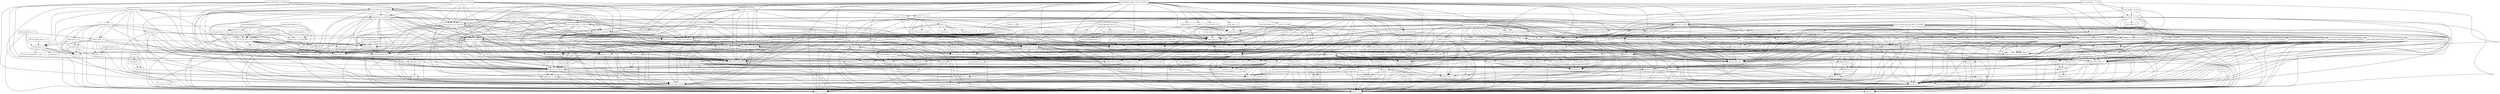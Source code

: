 digraph dependencies {
  node [shape = box, fontsize=10.0];
  activemq_broker_5_15_3 -> activemq_client_5_15_3;
  activemq_broker_5_15_3 -> guava_24_1_jre;
  activemq_broker_5_15_3 -> hawtbuf_1_11;
  activemq_broker_5_15_3 -> jackson_databind_2_9_4;
  activemq_broker_5_15_3 -> jms_1_1;
  activemq_broker_5_15_3 -> org_osgi_core_6_0_0;
  activemq_broker_5_15_3 -> slf4j_api_1_8_0_beta2;
  activemq_broker_5_15_3 -> xml_apis_1_4_01;
  activemq_client_5_15_3 -> commons_net_3_6;
  activemq_client_5_15_3 -> geronimo_j2ee_management_1_1_spec_1_0_1;
  activemq_client_5_15_3 -> hawtbuf_1_11;
  activemq_client_5_15_3 -> jms_1_1;
  activemq_client_5_15_3 -> slf4j_api_1_8_0_beta2;
  activemq_client_5_15_3 -> xml_apis_1_4_01;
  activemq_jms_pool_5_15_3 -> commons_pool2_2_5_0;
  activemq_jms_pool_5_15_3 -> jboss_transaction_api_1_2_spec_1_1_1_Final;
  activemq_jms_pool_5_15_3 -> jms_1_1;
  activemq_jms_pool_5_15_3 -> slf4j_api_1_8_0_beta2;
  activemq_kahadb_store_5_15_3 -> activemq_broker_5_15_3;
  activemq_kahadb_store_5_15_3 -> activemq_client_5_15_3;
  activemq_kahadb_store_5_15_3 -> jms_1_1;
  activemq_kahadb_store_5_15_3 -> slf4j_api_1_8_0_beta2;
  activemq_openwire_legacy_5_15_3 -> activemq_client_5_15_3;
  activemq_pool_5_15_3 -> activemq_client_5_15_3;
  activemq_pool_5_15_3 -> activemq_jms_pool_5_15_3;
  activemq_pool_5_15_3 -> jboss_transaction_api_1_2_spec_1_1_1_Final;
  activemq_pool_5_15_3 -> jms_1_1;
  activemq_pool_5_15_3 -> slf4j_api_1_8_0_beta2;
  activemq_spring_5_15_3 -> activemq_broker_5_15_3;
  activemq_spring_5_15_3 -> activemq_client_5_15_3;
  activemq_spring_5_15_3 -> activemq_jms_pool_5_15_3;
  activemq_spring_5_15_3 -> activemq_pool_5_15_3;
  activemq_spring_5_15_3 -> jboss_transaction_api_1_2_spec_1_1_1_Final;
  activemq_spring_5_15_3 -> jms_1_1;
  activemq_spring_5_15_3 -> slf4j_api_1_8_0_beta2;
  activemq_spring_5_15_3 -> spring_beans_5_0_4_RELEASE;
  activemq_spring_5_15_3 -> spring_context_5_0_4_RELEASE;
  activemq_spring_5_15_3 -> spring_core_5_0_4_RELEASE;
  activemq_spring_5_15_3 -> xbean_spring_4_7;
  activemq_web_5_15_3 -> activemq_broker_5_15_3;
  activemq_web_5_15_3 -> activemq_client_5_15_3;
  activemq_web_5_15_3 -> activemq_spring_5_15_3;
  activemq_web_5_15_3 -> jaxb_api_2_3_0;
  activemq_web_5_15_3 -> jms_1_1;
  activemq_web_5_15_3 -> slf4j_api_1_8_0_beta2;
  activemq_web_5_15_3 -> spring_beans_5_0_4_RELEASE;
  activemq_web_5_15_3 -> spring_core_5_0_4_RELEASE;
  activemq_web_5_15_3 -> spring_web_5_0_4_RELEASE;
  activemq_web_5_15_3 -> spring_webmvc_5_0_4_RELEASE;
  activemq_web_5_15_3 -> xstream_1_4_10;
  ant_1_10_2 -> ant_launcher_1_10_2;
  ant_1_10_2 -> xml_apis_1_4_01;
  asm_analysis_6_1 -> asm_6_1;
  asm_analysis_6_1 -> asm_tree_6_1;
  asm_tree_6_1 -> asm_6_1;
  asm_util_6_1 -> asm_6_1;
  asm_util_6_1 -> asm_analysis_6_1;
  asm_util_6_1 -> asm_tree_6_1;
  aspectjweaver_1_9_0_RC4 -> jcl_over_slf4j_1_8_0_beta2;
  aspectjweaver_1_9_0_RC4 -> xml_apis_1_4_01;
  atmosphere_runtime_2_4_11_vaadin2 -> commons_pool2_2_5_0;
  atmosphere_runtime_2_4_11_vaadin2 -> jaxb_api_2_3_0;
  atmosphere_runtime_2_4_11_vaadin2 -> vaadin_slf4j_jdk14_1_6_1;
  atmosphere_runtime_2_4_11_vaadin2 -> xml_apis_1_4_01;
  aws_java_sdk_core_1_11_300 -> httpclient_4_5_5;
  aws_java_sdk_core_1_11_300 -> httpcore_4_4_9;
  aws_java_sdk_core_1_11_300 -> ion_java_1_0_2;
  aws_java_sdk_core_1_11_300 -> jackson_annotations_2_9_0;
  aws_java_sdk_core_1_11_300 -> jackson_core_2_9_4;
  aws_java_sdk_core_1_11_300 -> jackson_databind_2_9_4;
  aws_java_sdk_core_1_11_300 -> jackson_dataformat_cbor_2_9_4;
  aws_java_sdk_core_1_11_300 -> jaxb_api_2_3_0;
  aws_java_sdk_core_1_11_300 -> jcl_over_slf4j_1_8_0_beta2;
  aws_java_sdk_core_1_11_300 -> joda_time_2_9_9;
  aws_java_sdk_core_1_11_300 -> xml_apis_1_4_01;
  aws_java_sdk_ec2_1_11_300 -> aws_java_sdk_core_1_11_300;
  aws_java_sdk_ec2_1_11_300 -> jackson_databind_2_9_4;
  aws_java_sdk_ec2_1_11_300 -> jcl_over_slf4j_1_8_0_beta2;
  aws_java_sdk_ec2_1_11_300 -> jmespath_java_1_11_300;
  aws_java_sdk_ec2_1_11_300 -> xml_apis_1_4_01;
  aws_java_sdk_logs_1_11_300 -> aws_java_sdk_core_1_11_300;
  aws_java_sdk_logs_1_11_300 -> jackson_annotations_2_9_0;
  aws_java_sdk_logs_1_11_300 -> jackson_core_2_9_4;
  aws_java_sdk_logs_1_11_300 -> jcl_over_slf4j_1_8_0_beta2;
  bcpkix_jdk15on_1_59 -> bcprov_jdk15on_1_59;
  bounce_0_18 -> xml_apis_1_4_01;
  cglib_3_2_6 -> ant_1_10_2;
  cglib_3_2_6 -> asm_6_1;
  citizen_intelligence_agency_2018_2_26_SNAPSHOT -> commons_beanutils_1_9_3_redhat_1;
  citizen_intelligence_agency_2018_2_26_SNAPSHOT -> commons_lang_2_6_0_redhat_6;
  citizen_intelligence_agency_2018_2_26_SNAPSHOT -> commons_lang3_3_7;
  citizen_intelligence_agency_2018_2_26_SNAPSHOT -> dcharts_2_0_0_hack23;
  citizen_intelligence_agency_2018_2_26_SNAPSHOT -> ehcache_2_10_4_4_8;
  citizen_intelligence_agency_2018_2_26_SNAPSHOT -> ehcache_web_2_0_4;
  citizen_intelligence_agency_2018_2_26_SNAPSHOT -> gantt_addon_1_0_3;
  citizen_intelligence_agency_2018_2_26_SNAPSHOT -> javax_persistence_api_2_2;
  citizen_intelligence_agency_2018_2_26_SNAPSHOT -> joda_time_2_9_9;
  citizen_intelligence_agency_2018_2_26_SNAPSHOT -> jsoup_1_10_2;
  citizen_intelligence_agency_2018_2_26_SNAPSHOT -> model_common_api_2018_2_26_SNAPSHOT;
  citizen_intelligence_agency_2018_2_26_SNAPSHOT -> model_external_riksdagen_documentcontent_impl_2018_2_26_SNAPSHOT;
  citizen_intelligence_agency_2018_2_26_SNAPSHOT -> model_external_riksdagen_dokumentlista_impl_2018_2_26_SNAPSHOT;
  citizen_intelligence_agency_2018_2_26_SNAPSHOT -> model_external_riksdagen_dokumentstatus_impl_2018_2_26_SNAPSHOT;
  citizen_intelligence_agency_2018_2_26_SNAPSHOT -> model_external_riksdagen_person_impl_2018_2_26_SNAPSHOT;
  citizen_intelligence_agency_2018_2_26_SNAPSHOT -> model_external_riksdagen_utskottsforslag_impl_2018_2_26_SNAPSHOT;
  citizen_intelligence_agency_2018_2_26_SNAPSHOT -> model_external_worldbank_data_impl_2018_2_26_SNAPSHOT;
  citizen_intelligence_agency_2018_2_26_SNAPSHOT -> model_internal_application_user_impl_2018_2_26_SNAPSHOT;
  citizen_intelligence_agency_2018_2_26_SNAPSHOT -> qrcode_2_1;
  citizen_intelligence_agency_2018_2_26_SNAPSHOT -> responsive_layout_2_1_1;
  citizen_intelligence_agency_2018_2_26_SNAPSHOT -> service_api_2018_2_26_SNAPSHOT;
  citizen_intelligence_agency_2018_2_26_SNAPSHOT -> service_external_esv_2018_2_26_SNAPSHOT;
  citizen_intelligence_agency_2018_2_26_SNAPSHOT -> slf4j_api_1_8_0_beta2;
  citizen_intelligence_agency_2018_2_26_SNAPSHOT -> spring_aop_5_0_4_RELEASE;
  citizen_intelligence_agency_2018_2_26_SNAPSHOT -> spring_beans_5_0_4_RELEASE;
  citizen_intelligence_agency_2018_2_26_SNAPSHOT -> spring_context_5_0_4_RELEASE;
  citizen_intelligence_agency_2018_2_26_SNAPSHOT -> spring_security_core_5_0_3_RELEASE;
  citizen_intelligence_agency_2018_2_26_SNAPSHOT -> spring_security_web_5_0_3_RELEASE;
  citizen_intelligence_agency_2018_2_26_SNAPSHOT -> spring_tx_5_0_4_RELEASE;
  citizen_intelligence_agency_2018_2_26_SNAPSHOT -> spring_web_5_0_4_RELEASE;
  citizen_intelligence_agency_2018_2_26_SNAPSHOT -> statistics_card_0_3_0;
  citizen_intelligence_agency_2018_2_26_SNAPSHOT -> vaadin_grid_util_2_1_1;
  citizen_intelligence_agency_2018_2_26_SNAPSHOT -> vaadin_server_8_3_2;
  citizen_intelligence_agency_2018_2_26_SNAPSHOT -> vaadin_shared_8_3_2;
  citizen_intelligence_agency_2018_2_26_SNAPSHOT -> vaadin_spring_3_0_0;
  citizen_intelligence_agency_2018_2_26_SNAPSHOT -> web_widgets_2018_2_26_SNAPSHOT;
  citizen_intelligence_agency_2018_2_26_SNAPSHOT -> wt_pdf_viewer_1_0_4;
  cloudwatchlogbackappender_1_11 -> aws_java_sdk_core_1_11_300;
  cloudwatchlogbackappender_1_11 -> aws_java_sdk_ec2_1_11_300;
  cloudwatchlogbackappender_1_11 -> aws_java_sdk_logs_1_11_300;
  cloudwatchlogbackappender_1_11 -> logback_classic_1_3_0_alpha4;
  cloudwatchlogbackappender_1_11 -> logback_core_1_3_0_alpha4;
  colt_2_1_4 -> concurrent_1_3_4;
  commons_beanutils_1_9_3_redhat_1 -> commons_collections_3_2_2_redhat_2;
  commons_beanutils_1_9_3_redhat_1 -> jcl_over_slf4j_1_8_0_beta2;
  commons_collections4_4_1 -> xml_apis_1_4_01;
  commons_configuration_1_10 -> commons_beanutils_1_9_3_redhat_1;
  commons_configuration_1_10 -> commons_codec_1_11;
  commons_configuration_1_10 -> commons_collections_3_2_2_redhat_2;
  commons_configuration_1_10 -> commons_lang_2_6_0_redhat_6;
  commons_configuration_1_10 -> jcl_over_slf4j_1_8_0_beta2;
  commons_configuration_1_10 -> xml_apis_1_4_01;
  commons_dbcp2_2_2_0 -> commons_pool2_2_5_0;
  commons_dbcp2_2_2_0 -> jboss_transaction_api_1_2_spec_1_1_1_Final;
  commons_dbcp2_2_2_0 -> jcl_over_slf4j_1_8_0_beta2;
  commons_pool2_2_5_0 -> cglib_3_2_6;
  confirmdialog_3_1_1 -> vaadin_server_8_3_2;
  confirmdialog_3_1_1 -> vaadin_shared_8_3_2;
  core_1_1_2 -> arpack_combined_all_0_1;
  dcharts_2_0_0_hack23 -> commons_codec_1_11;
  dcharts_2_0_0_hack23 -> commons_lang3_3_7;
  dcharts_2_0_0_hack23 -> gwt_user_2_8_2;
  dcharts_2_0_0_hack23 -> vaadin_client_8_3_2;
  dcharts_2_0_0_hack23 -> vaadin_server_8_3_2;
  dcharts_2_0_0_hack23 -> vaadin_shared_8_3_2;
  dom4j_1_6_1 -> jaxb_api_2_3_0;
  dom4j_1_6_1 -> jaxb_xjc_2_3_0;
  dom4j_1_6_1 -> xml_apis_1_4_01;
  drools_compiler_7_6_0_Final -> antlr_runtime_3_5_2;
  drools_compiler_7_6_0_Final -> drools_core_7_6_0_Final;
  drools_compiler_7_6_0_Final -> gwt_dev_2_8_2;
  drools_compiler_7_6_0_Final -> jaxb_api_2_3_0;
  drools_compiler_7_6_0_Final -> jaxb_xjc_2_3_0;
  drools_compiler_7_6_0_Final -> kie_api_7_6_0_Final;
  drools_compiler_7_6_0_Final -> kie_internal_7_6_0_Final;
  drools_compiler_7_6_0_Final -> kie_soup_commons_7_6_0_Final;
  drools_compiler_7_6_0_Final -> kie_soup_maven_support_7_6_0_Final;
  drools_compiler_7_6_0_Final -> kie_soup_project_datamodel_commons_7_6_0_Final;
  drools_compiler_7_6_0_Final -> mvel2_2_4_0_Final_redhat_1;
  drools_compiler_7_6_0_Final -> protobuf_java_3_5_1;
  drools_compiler_7_6_0_Final -> slf4j_api_1_8_0_beta2;
  drools_compiler_7_6_0_Final -> xml_apis_1_4_01;
  drools_compiler_7_6_0_Final -> xstream_1_4_10;
  drools_core_7_6_0_Final -> commons_codec_1_11;
  drools_core_7_6_0_Final -> jaxb_api_2_3_0;
  drools_core_7_6_0_Final -> jaxb_xjc_2_3_0;
  drools_core_7_6_0_Final -> kie_api_7_6_0_Final;
  drools_core_7_6_0_Final -> kie_internal_7_6_0_Final;
  drools_core_7_6_0_Final -> kie_soup_commons_7_6_0_Final;
  drools_core_7_6_0_Final -> kie_soup_project_datamodel_commons_7_6_0_Final;
  drools_core_7_6_0_Final -> mvel2_2_4_0_Final_redhat_1;
  drools_core_7_6_0_Final -> protobuf_java_3_5_1;
  drools_core_7_6_0_Final -> slf4j_api_1_8_0_beta2;
  drools_core_7_6_0_Final -> xml_apis_1_4_01;
  drools_core_7_6_0_Final -> xstream_1_4_10;
  drools_decisiontables_7_6_0_Final -> drools_compiler_7_6_0_Final;
  drools_decisiontables_7_6_0_Final -> drools_core_7_6_0_Final;
  drools_decisiontables_7_6_0_Final -> drools_templates_7_6_0_Final;
  drools_decisiontables_7_6_0_Final -> kie_api_7_6_0_Final;
  drools_decisiontables_7_6_0_Final -> kie_internal_7_6_0_Final;
  drools_decisiontables_7_6_0_Final -> poi_3_17;
  drools_decisiontables_7_6_0_Final -> poi_ooxml_3_17;
  drools_decisiontables_7_6_0_Final -> slf4j_api_1_8_0_beta2;
  drools_templates_7_6_0_Final -> drools_compiler_7_6_0_Final;
  drools_templates_7_6_0_Final -> drools_core_7_6_0_Final;
  drools_templates_7_6_0_Final -> kie_api_7_6_0_Final;
  drools_templates_7_6_0_Final -> mvel2_2_4_0_Final_redhat_1;
  easybinder_0_5 -> gentyref_1_2_0_vaadin1;
  easybinder_0_5 -> javax_persistence_api_2_2;
  easybinder_0_5 -> vaadin_server_8_3_2;
  easybinder_0_5 -> vaadin_shared_8_3_2;
  easybinder_0_5 -> validation_api_2_0_1_Final;
  ehcache_2_10_4_4_8 -> hibernate_core_5_3_0_CR1;
  ehcache_2_10_4_4_8 -> jboss_transaction_api_1_2_spec_1_1_1_Final;
  ehcache_2_10_4_4_8 -> quartz_2_3_0;
  ehcache_2_10_4_4_8 -> slf4j_api_1_8_0_beta2;
  ehcache_2_10_4_4_8 -> xml_apis_1_4_01;
  ehcache_web_2_0_4 -> ehcache_2_10_4_4_8;
  ehcache_web_2_0_4 -> slf4j_api_1_8_0_beta2;
  elasticsearch_rest_client_5_6_7 -> httpasyncclient_4_1_2;
  elasticsearch_rest_client_5_6_7 -> httpclient_4_5_5;
  elasticsearch_rest_client_5_6_7 -> httpcore_4_4_9;
  elasticsearch_rest_client_5_6_7 -> httpcore_nio_4_4_5;
  elasticsearch_rest_client_5_6_7 -> jcl_over_slf4j_1_8_0_beta2;
  elasticsearch_rest_client_sniffer_5_6_7 -> elasticsearch_rest_client_5_6_7;
  elasticsearch_rest_client_sniffer_5_6_7 -> httpcore_4_4_9;
  elasticsearch_rest_client_sniffer_5_6_7 -> jackson_core_2_9_4;
  elasticsearch_rest_client_sniffer_5_6_7 -> jcl_over_slf4j_1_8_0_beta2;
  encrypt_properties_2018_2_26_SNAPSHOT -> bcprov_jdk15on_1_59;
  encrypt_properties_2018_2_26_SNAPSHOT -> jasypt_1_9_3_redhat_3;
  fluent_hc_4_5_5 -> httpclient_4_5_5;
  fluent_hc_4_5_5 -> httpcore_4_4_9;
  gantt_addon_1_0_3 -> gwt_user_2_8_2;
  gantt_addon_1_0_3 -> vaadin_client_8_3_2;
  gantt_addon_1_0_3 -> vaadin_server_8_3_2;
  gantt_addon_1_0_3 -> vaadin_shared_8_3_2;
  googleauth_1_1_5 -> commons_codec_1_11;
  googleauth_1_1_5 -> httpclient_4_5_5;
  guava_24_1_jre -> animal_sniffer_annotations_1_14;
  guava_24_1_jre -> checker_compat_qual_2_0_0;
  guava_24_1_jre -> error_prone_annotations_2_1_3;
  guava_24_1_jre -> j2objc_annotations_1_1;
  guava_24_1_jre -> jsr305_1_3_9;
  gwt_dev_2_8_2 -> animal_sniffer_annotations_1_14;
  gwt_dev_2_8_2 -> ant_1_10_2;
  gwt_dev_2_8_2 -> asm_6_1;
  gwt_dev_2_8_2 -> colt_2_1_4;
  gwt_dev_2_8_2 -> gson_2_8_2;
  gwt_dev_2_8_2 -> j2objc_annotations_1_1;
  gwt_dev_2_8_2 -> jsr305_1_3_9;
  gwt_dev_2_8_2 -> org_osgi_core_6_0_0;
  gwt_dev_2_8_2 -> xml_apis_1_4_01;
  gwt_elemental_2_8_2 -> gwt_user_2_8_2;
  gwt_user_2_8_2 -> asm_6_1;
  gwt_user_2_8_2 -> commons_io_2_6;
  gwt_user_2_8_2 -> gson_2_8_2;
  gwt_user_2_8_2 -> gwt_dev_2_8_2;
  gwt_user_2_8_2 -> icu4j_60_2;
  gwt_user_2_8_2 -> jcl_over_slf4j_1_8_0_beta2;
  gwt_user_2_8_2 -> jsinterop_annotations_1_0_2;
  gwt_user_2_8_2 -> jsr305_1_3_9;
  gwt_user_2_8_2 -> junit_4_12;
  gwt_user_2_8_2 -> sac_1_3;
  gwt_user_2_8_2 -> validation_api_2_0_1_Final;
  gwt_user_2_8_2 -> xml_apis_1_4_01;
  hawtdispatch_1_22 -> asm_6_1;
  hawtdispatch_1_22 -> org_osgi_core_6_0_0;
  hawtdispatch_scala_1_22 -> hawtdispatch_1_22;
  hawtdispatch_transport_1_22 -> hawtbuf_1_11;
  hawtdispatch_transport_1_22 -> hawtdispatch_1_22;
  hibernate_commons_annotations_5_0_2_Final -> jboss_logging_3_3_2_Final;
  hibernate_core_5_3_0_CR1 -> ant_1_10_2;
  hibernate_core_5_3_0_CR1 -> antlr_2_7_7_redhat_7;
  hibernate_core_5_3_0_CR1 -> byte_buddy_1_8_0;
  hibernate_core_5_3_0_CR1 -> classmate_1_3_4;
  hibernate_core_5_3_0_CR1 -> dom4j_1_6_1;
  hibernate_core_5_3_0_CR1 -> hibernate_commons_annotations_5_0_2_Final;
  hibernate_core_5_3_0_CR1 -> jandex_2_0_5_Final;
  hibernate_core_5_3_0_CR1 -> javassist_3_22_0_GA;
  hibernate_core_5_3_0_CR1 -> javax_persistence_api_2_2;
  hibernate_core_5_3_0_CR1 -> jaxb_api_2_3_0;
  hibernate_core_5_3_0_CR1 -> jboss_logging_3_3_2_Final;
  hibernate_core_5_3_0_CR1 -> jboss_transaction_api_1_2_spec_1_1_1_Final;
  hibernate_core_5_3_0_CR1 -> validation_api_2_0_1_Final;
  hibernate_core_5_3_0_CR1 -> xml_apis_1_4_01;
  hibernate_ehcache_5_3_0_CR1 -> ehcache_2_10_4_4_8;
  hibernate_ehcache_5_3_0_CR1 -> hibernate_core_5_3_0_CR1;
  hibernate_ehcache_5_3_0_CR1 -> jboss_logging_3_3_2_Final;
  hibernate_ehcache_5_3_0_CR1 -> jboss_transaction_api_1_2_spec_1_1_1_Final;
  hibernate_jcache_5_3_0_CR1 -> cache_api_1_0_0;
  hibernate_jcache_5_3_0_CR1 -> hibernate_core_5_3_0_CR1;
  hibernate_jcache_5_3_0_CR1 -> jboss_logging_3_3_2_Final;
  hibernate_jcache_5_3_0_CR1 -> jboss_transaction_api_1_2_spec_1_1_1_Final;
  hibernate_search_elasticsearch_5_10_0_Beta1 -> elasticsearch_rest_client_5_6_7;
  hibernate_search_elasticsearch_5_10_0_Beta1 -> elasticsearch_rest_client_sniffer_5_6_7;
  hibernate_search_elasticsearch_5_10_0_Beta1 -> gson_2_8_2;
  hibernate_search_elasticsearch_5_10_0_Beta1 -> hibernate_search_engine_5_10_0_Beta1;
  hibernate_search_elasticsearch_5_10_0_Beta1 -> httpasyncclient_4_1_2;
  hibernate_search_elasticsearch_5_10_0_Beta1 -> httpclient_4_5_5;
  hibernate_search_elasticsearch_5_10_0_Beta1 -> httpcore_4_4_9;
  hibernate_search_elasticsearch_5_10_0_Beta1 -> httpcore_nio_4_4_5;
  hibernate_search_elasticsearch_5_10_0_Beta1 -> jaxb_api_2_3_0;
  hibernate_search_elasticsearch_5_10_0_Beta1 -> jboss_logging_3_3_2_Final;
  hibernate_search_elasticsearch_5_10_0_Beta1 -> lucene_analyzers_common_5_5_5;
  hibernate_search_elasticsearch_5_10_0_Beta1 -> lucene_core_5_5_5;
  hibernate_search_elasticsearch_5_10_0_Beta1 -> lucene_facet_5_5_5;
  hibernate_search_engine_5_10_0_Beta1 -> hibernate_commons_annotations_5_0_2_Final;
  hibernate_search_engine_5_10_0_Beta1 -> jboss_logging_3_3_2_Final;
  hibernate_search_engine_5_10_0_Beta1 -> jboss_transaction_api_1_2_spec_1_1_1_Final;
  hibernate_search_engine_5_10_0_Beta1 -> lucene_analyzers_common_5_5_5;
  hibernate_search_engine_5_10_0_Beta1 -> lucene_core_5_5_5;
  hibernate_search_engine_5_10_0_Beta1 -> lucene_facet_5_5_5;
  hibernate_search_engine_5_10_0_Beta1 -> lucene_misc_5_5_5;
  hibernate_search_engine_5_10_0_Beta1 -> lucene_queries_5_5_5;
  hibernate_search_engine_5_10_0_Beta1 -> lucene_queryparser_5_5_5;
  hibernate_search_engine_5_10_0_Beta1 -> xml_apis_1_4_01;
  hibernate_search_orm_5_10_0_Beta1 -> hibernate_commons_annotations_5_0_2_Final;
  hibernate_search_orm_5_10_0_Beta1 -> hibernate_core_5_3_0_CR1;
  hibernate_search_orm_5_10_0_Beta1 -> hibernate_search_engine_5_10_0_Beta1;
  hibernate_search_orm_5_10_0_Beta1 -> javax_persistence_api_2_2;
  hibernate_search_orm_5_10_0_Beta1 -> jboss_transaction_api_1_2_spec_1_1_1_Final;
  hibernate_search_orm_5_10_0_Beta1 -> lucene_core_5_5_5;
  hibernate_validator_6_0_8_Final -> classmate_1_3_4;
  hibernate_validator_6_0_8_Final -> javax_persistence_api_2_2;
  hibernate_validator_6_0_8_Final -> jaxb_api_2_3_0;
  hibernate_validator_6_0_8_Final -> jboss_logging_3_3_2_Final;
  hibernate_validator_6_0_8_Final -> joda_time_2_9_9;
  hibernate_validator_6_0_8_Final -> jsoup_1_10_2;
  hibernate_validator_6_0_8_Final -> validation_api_2_0_1_Final;
  hibernate_validator_6_0_8_Final -> xml_apis_1_4_01;
  httpasyncclient_4_1_2 -> httpclient_4_5_5;
  httpasyncclient_4_1_2 -> httpcore_4_4_9;
  httpasyncclient_4_1_2 -> httpcore_nio_4_4_5;
  httpasyncclient_4_1_2 -> jcl_over_slf4j_1_8_0_beta2;
  httpclient_4_5_5 -> commons_codec_1_11;
  httpclient_4_5_5 -> httpcore_4_4_9;
  httpclient_4_5_5 -> jcl_over_slf4j_1_8_0_beta2;
  httpcore_nio_4_4_5 -> httpcore_4_4_9;
  hyperjaxb3_ejb_roundtrip_0_6_2 -> commons_io_2_6;
  hyperjaxb3_ejb_roundtrip_0_6_2 -> commons_lang3_3_7;
  hyperjaxb3_ejb_roundtrip_0_6_2 -> hyperjaxb3_ejb_runtime_0_6_2;
  hyperjaxb3_ejb_roundtrip_0_6_2 -> javax_persistence_api_2_2;
  hyperjaxb3_ejb_roundtrip_0_6_2 -> jaxb_api_2_3_0;
  hyperjaxb3_ejb_roundtrip_0_6_2 -> jaxb2_basics_runtime_0_11_1;
  hyperjaxb3_ejb_roundtrip_0_6_2 -> jaxb2_basics_testing_0_10_0;
  hyperjaxb3_ejb_roundtrip_0_6_2 -> jcl_over_slf4j_1_8_0_beta2;
  hyperjaxb3_ejb_roundtrip_0_6_2 -> junit_4_12;
  hyperjaxb3_ejb_roundtrip_0_6_2 -> xml_apis_1_4_01;
  hyperjaxb3_ejb_roundtrip_0_6_2 -> xmlunit_1_5;
  hyperjaxb3_ejb_runtime_0_6_2 -> commons_lang3_3_7;
  hyperjaxb3_ejb_runtime_0_6_2 -> javax_persistence_api_2_2;
  hyperjaxb3_ejb_runtime_0_6_2 -> jaxb_api_2_3_0;
  hyperjaxb3_ejb_runtime_0_6_2 -> xml_apis_1_4_01;
  icu4j_60_2 -> xml_apis_1_4_01;
  jackson_databind_2_9_4 -> jackson_annotations_2_9_0;
  jackson_databind_2_9_4 -> jackson_core_2_9_4;
  jackson_databind_2_9_4 -> xml_apis_1_4_01;
  jackson_dataformat_cbor_2_9_4 -> jackson_core_2_9_4;
  jackson_datatype_jdk8_2_9_4 -> jackson_core_2_9_4;
  jackson_datatype_jdk8_2_9_4 -> jackson_databind_2_9_4;
  jackson_mapper_asl_1_9_13_redhat_4 -> jackson_core_asl_1_9_13_redhat_4;
  jackson_mapper_asl_1_9_13_redhat_4 -> joda_time_2_9_9;
  jackson_mapper_asl_1_9_13_redhat_4 -> xml_apis_1_4_01;
  jandex_2_0_5_Final -> ant_1_10_2;
  jasypt_1_9_3_redhat_3 -> icu4j_60_2;
  jasypt_hibernate4_1_9_2 -> hibernate_core_5_3_0_CR1;
  jasypt_hibernate4_1_9_2 -> jasypt_1_9_3_redhat_3;
  jasypt_spring31_1_9_3_redhat_3 -> jasypt_1_9_3_redhat_3;
  jasypt_spring31_1_9_3_redhat_3 -> spring_beans_5_0_4_RELEASE;
  jasypt_spring31_1_9_3_redhat_3 -> spring_context_5_0_4_RELEASE;
  jasypt_spring31_1_9_3_redhat_3 -> spring_core_5_0_4_RELEASE;
  jasypt_spring31_1_9_3_redhat_3 -> xml_apis_1_4_01;
  java_cup_11b_2015_03_26 -> ant_1_10_2;
  javamelody_core_1_71_0 -> activation_1_1;
  javamelody_core_1_71_0 -> commons_dbcp2_2_2_0;
  javamelody_core_1_71_0 -> ehcache_2_10_4_4_8;
  javamelody_core_1_71_0 -> javax_interceptor_api_1_2;
  javamelody_core_1_71_0 -> javax_mail_1_6_1;
  javamelody_core_1_71_0 -> javax_persistence_api_2_2;
  javamelody_core_1_71_0 -> jrobin_1_6_0;
  javamelody_core_1_71_0 -> log4j_over_slf4j_1_8_0_beta2;
  javamelody_core_1_71_0 -> logback_classic_1_3_0_alpha4;
  javamelody_core_1_71_0 -> logback_core_1_3_0_alpha4;
  javamelody_core_1_71_0 -> openpdf_1_0_5;
  javamelody_core_1_71_0 -> quartz_2_3_0;
  javamelody_core_1_71_0 -> slf4j_api_1_8_0_beta2;
  javamelody_core_1_71_0 -> spring_aop_5_0_4_RELEASE;
  javamelody_core_1_71_0 -> spring_beans_5_0_4_RELEASE;
  javamelody_core_1_71_0 -> spring_context_5_0_4_RELEASE;
  javamelody_core_1_71_0 -> spring_core_5_0_4_RELEASE;
  javamelody_core_1_71_0 -> spring_web_5_0_4_RELEASE;
  javamelody_core_1_71_0 -> xml_apis_1_4_01;
  javamelody_core_1_71_0 -> xstream_1_4_10;
  javax_mail_1_6_1 -> activation_1_1;
  javax_mail_1_6_1 -> xml_apis_1_4_01;
  jaxb_api_2_3_0 -> activation_1_1;
  jaxb_api_2_3_0 -> xml_apis_1_4_01;
  jaxb_core_2_3_0 -> activation_1_1;
  jaxb_core_2_3_0 -> jaxb_api_2_3_0;
  jaxb_core_2_3_0 -> xml_apis_1_4_01;
  jaxb_impl_2_3_0 -> activation_1_1;
  jaxb_impl_2_3_0 -> jaxb_api_2_3_0;
  jaxb_impl_2_3_0 -> jaxb_core_2_3_0;
  jaxb_impl_2_3_0 -> xml_apis_1_4_01;
  jaxb_xjc_2_3_0 -> activation_1_1;
  jaxb_xjc_2_3_0 -> ant_1_10_2;
  jaxb_xjc_2_3_0 -> jaxb_api_2_3_0;
  jaxb_xjc_2_3_0 -> jaxb_core_2_3_0;
  jaxb_xjc_2_3_0 -> xml_apis_1_4_01;
  jaxb2_basics_runtime_0_11_1 -> activation_1_1;
  jaxb2_basics_runtime_0_11_1 -> jaxb_api_2_3_0;
  jaxb2_basics_runtime_0_11_1 -> jaxb_core_2_3_0;
  jaxb2_basics_runtime_0_11_1 -> xml_apis_1_4_01;
  jaxb2_basics_testing_0_10_0 -> commons_io_2_6;
  jaxb2_basics_testing_0_10_0 -> jaxb_api_2_3_0;
  jaxb2_basics_testing_0_10_0 -> jaxb2_basics_runtime_0_11_1;
  jaxb2_basics_testing_0_10_0 -> jcl_over_slf4j_1_8_0_beta2;
  jaxb2_basics_testing_0_10_0 -> junit_4_12;
  jaxb2_basics_testing_0_10_0 -> xml_apis_1_4_01;
  jaxb2_basics_testing_0_10_0 -> xmlunit_1_5;
  jaxb2_basics_tools_0_10_0 -> commons_beanutils_1_9_3_redhat_1;
  jaxb2_basics_tools_0_10_0 -> commons_lang3_3_7;
  jaxb2_basics_tools_0_10_0 -> jaxb_api_2_3_0;
  jaxb2_basics_tools_0_10_0 -> jaxb_core_2_3_0;
  jaxb2_basics_tools_0_10_0 -> jaxb_xjc_2_3_0;
  jaxb2_basics_tools_0_10_0 -> jaxb2_basics_runtime_0_11_1;
  jaxb2_basics_tools_0_10_0 -> jcl_over_slf4j_1_8_0_beta2;
  jaxb2_basics_tools_0_10_0 -> spring_beans_5_0_4_RELEASE;
  jaxb2_basics_tools_0_10_0 -> spring_context_5_0_4_RELEASE;
  jaxb2_basics_tools_0_10_0 -> xml_apis_1_4_01;
  jboss_connector_api_1_7_spec_1_0_0_Final -> jboss_transaction_api_1_2_spec_1_1_1_Final;
  jboss_logging_3_3_2_Final -> log4j_over_slf4j_1_8_0_beta2;
  jboss_logging_3_3_2_Final -> slf4j_api_1_8_0_beta2;
  jboss_transaction_api_1_2_spec_1_1_1_Final -> javax_interceptor_api_1_2;
  jboss_transaction_spi_7_6_0_Final_redhat_1 -> jboss_connector_api_1_7_spec_1_0_0_Final;
  jboss_transaction_spi_7_6_0_Final_redhat_1 -> jboss_logging_3_3_2_Final;
  jboss_transaction_spi_7_6_0_Final_redhat_1 -> jboss_transaction_api_1_2_spec_1_1_1_Final;
  jbpm_flow_7_6_0_Final -> commons_lang3_3_7;
  jbpm_flow_7_6_0_Final -> drools_core_7_6_0_Final;
  jbpm_flow_7_6_0_Final -> jaxb_api_2_3_0;
  jbpm_flow_7_6_0_Final -> kie_api_7_6_0_Final;
  jbpm_flow_7_6_0_Final -> kie_dmn_api_7_6_0_Final;
  jbpm_flow_7_6_0_Final -> kie_internal_7_6_0_Final;
  jbpm_flow_7_6_0_Final -> kie_soup_commons_7_6_0_Final;
  jbpm_flow_7_6_0_Final -> kie_soup_project_datamodel_commons_7_6_0_Final;
  jbpm_flow_7_6_0_Final -> mvel2_2_4_0_Final_redhat_1;
  jbpm_flow_7_6_0_Final -> protobuf_java_3_5_1;
  jbpm_flow_7_6_0_Final -> quartz_2_3_0;
  jbpm_flow_7_6_0_Final -> slf4j_api_1_8_0_beta2;
  jbpm_flow_7_6_0_Final -> xml_apis_1_4_01;
  jbpm_flow_7_6_0_Final -> xstream_1_4_10;
  jcl_over_slf4j_1_8_0_beta2 -> slf4j_api_1_8_0_beta2;
  jdom2_2_0_6 -> xml_apis_1_4_01;
  jmespath_java_1_11_300 -> jackson_databind_2_9_4;
  jna_platform_4_5_1 -> jna_4_5_1;
  jrobin_1_6_0 -> xml_apis_1_4_01;
  jsoup_1_10_2 -> xml_apis_1_4_01;
  jul_to_slf4j_1_8_0_beta2 -> slf4j_api_1_8_0_beta2;
  junit_4_12 -> hamcrest_core_1_3;
  kie_api_7_6_0_Final -> jaxb_api_2_3_0;
  kie_api_7_6_0_Final -> kie_soup_maven_support_7_6_0_Final;
  kie_api_7_6_0_Final -> org_osgi_core_6_0_0;
  kie_api_7_6_0_Final -> slf4j_api_1_8_0_beta2;
  kie_dmn_api_7_6_0_Final -> kie_api_7_6_0_Final;
  kie_dmn_api_7_6_0_Final -> xstream_1_4_10;
  kie_internal_7_6_0_Final -> jaxb_api_2_3_0;
  kie_internal_7_6_0_Final -> jaxb_xjc_2_3_0;
  kie_internal_7_6_0_Final -> kie_api_7_6_0_Final;
  kie_internal_7_6_0_Final -> org_osgi_core_6_0_0;
  kie_internal_7_6_0_Final -> slf4j_api_1_8_0_beta2;
  kie_internal_7_6_0_Final -> xstream_1_4_10;
  kie_soup_commons_7_6_0_Final -> xstream_1_4_10;
  kie_soup_maven_support_7_6_0_Final -> slf4j_api_1_8_0_beta2;
  kie_soup_maven_support_7_6_0_Final -> xml_apis_1_4_01;
  kie_soup_project_datamodel_api_7_6_0_Final -> kie_soup_commons_7_6_0_Final;
  kie_soup_project_datamodel_commons_7_6_0_Final -> kie_soup_project_datamodel_api_7_6_0_Final;
  kie_soup_project_datamodel_commons_7_6_0_Final -> mvel2_2_4_0_Final_redhat_1;
  kie_spring_7_6_0_Final -> drools_compiler_7_6_0_Final;
  kie_spring_7_6_0_Final -> drools_core_7_6_0_Final;
  kie_spring_7_6_0_Final -> javax_persistence_api_2_2;
  kie_spring_7_6_0_Final -> jbpm_flow_7_6_0_Final;
  kie_spring_7_6_0_Final -> kie_api_7_6_0_Final;
  kie_spring_7_6_0_Final -> kie_internal_7_6_0_Final;
  kie_spring_7_6_0_Final -> slf4j_api_1_8_0_beta2;
  kie_spring_7_6_0_Final -> spring_beans_5_0_4_RELEASE;
  kie_spring_7_6_0_Final -> spring_context_5_0_4_RELEASE;
  kie_spring_7_6_0_Final -> spring_core_5_0_4_RELEASE;
  kie_spring_7_6_0_Final -> spring_orm_5_0_4_RELEASE;
  kie_spring_7_6_0_Final -> spring_tx_5_0_4_RELEASE;
  kie_spring_7_6_0_Final -> xml_apis_1_4_01;
  kinesis_logback_appender_1_4_2 -> aws_java_sdk_core_1_11_300;
  kinesis_logback_appender_1_4_2 -> logback_core_1_3_0_alpha4;
  liquibase_core_3_5_5 -> ant_1_10_2;
  liquibase_core_3_5_5 -> org_osgi_core_6_0_0;
  liquibase_core_3_5_5 -> snakeyaml_1_20;
  liquibase_core_3_5_5 -> spring_beans_5_0_4_RELEASE;
  liquibase_core_3_5_5 -> spring_context_5_0_4_RELEASE;
  liquibase_core_3_5_5 -> spring_core_5_0_4_RELEASE;
  liquibase_core_3_5_5 -> xml_apis_1_4_01;
  log4j_over_slf4j_1_8_0_beta2 -> slf4j_api_1_8_0_beta2;
  log4j_over_slf4j_1_8_0_beta2 -> xml_apis_1_4_01;
  logback_awslogs_appender_1_0_0 -> aws_java_sdk_core_1_11_300;
  logback_awslogs_appender_1_0_0 -> aws_java_sdk_logs_1_11_300;
  logback_awslogs_appender_1_0_0 -> logback_classic_1_3_0_alpha4;
  logback_awslogs_appender_1_0_0 -> logback_core_1_3_0_alpha4;
  logback_classic_1_3_0_alpha4 -> logback_core_1_3_0_alpha4;
  logback_classic_1_3_0_alpha4 -> slf4j_api_1_8_0_beta2;
  logback_classic_1_3_0_alpha4 -> xml_apis_1_4_01;
  logback_core_1_3_0_alpha4 -> javax_mail_1_6_1;
  logback_core_1_3_0_alpha4 -> xml_apis_1_4_01;
  logback_elasticsearch_appender_1_6 -> aws_java_sdk_core_1_11_300;
  logback_elasticsearch_appender_1_6 -> jackson_core_2_9_4;
  logback_elasticsearch_appender_1_6 -> logback_classic_1_3_0_alpha4;
  logback_elasticsearch_appender_1_6 -> logback_core_1_3_0_alpha4;
  logback_elasticsearch_appender_1_6 -> slf4j_api_1_8_0_beta2;
  lucene_analyzers_common_5_5_5 -> lucene_core_5_5_5;
  lucene_analyzers_common_5_5_5 -> xml_apis_1_4_01;
  lucene_analyzers_phonetic_5_5_5 -> commons_codec_1_11;
  lucene_analyzers_phonetic_5_5_5 -> lucene_analyzers_common_5_5_5;
  lucene_analyzers_phonetic_5_5_5 -> lucene_core_5_5_5;
  lucene_backward_codecs_5_5_5 -> lucene_core_5_5_5;
  lucene_facet_5_5_5 -> lucene_core_5_5_5;
  lucene_facet_5_5_5 -> lucene_queries_5_5_5;
  lucene_misc_5_5_5 -> lucene_core_5_5_5;
  lucene_queries_5_5_5 -> lucene_core_5_5_5;
  lucene_queryparser_5_5_5 -> lucene_core_5_5_5;
  lucene_queryparser_5_5_5 -> lucene_queries_5_5_5;
  lucene_queryparser_5_5_5 -> lucene_sandbox_5_5_5;
  lucene_queryparser_5_5_5 -> xml_apis_1_4_01;
  lucene_sandbox_5_5_5 -> lucene_core_5_5_5;
  model_common_impl_2018_2_26_SNAPSHOT -> jaxb_api_2_3_0;
  model_common_impl_2018_2_26_SNAPSHOT -> model_common_api_2018_2_26_SNAPSHOT;
  model_common_impl_2018_2_26_SNAPSHOT -> slf4j_api_1_8_0_beta2;
  model_external_riksdagen_documentcontent_impl_2018_2_26_SNAPSHOT -> hyperjaxb3_ejb_roundtrip_0_6_2;
  model_external_riksdagen_documentcontent_impl_2018_2_26_SNAPSHOT -> javax_persistence_api_2_2;
  model_external_riksdagen_documentcontent_impl_2018_2_26_SNAPSHOT -> jaxb_api_2_3_0;
  model_external_riksdagen_documentcontent_impl_2018_2_26_SNAPSHOT -> jaxb2_basics_runtime_0_11_1;
  model_external_riksdagen_documentcontent_impl_2018_2_26_SNAPSHOT -> model_common_api_2018_2_26_SNAPSHOT;
  model_external_riksdagen_documentcontent_impl_2018_2_26_SNAPSHOT -> xml_apis_1_4_01;
  model_external_riksdagen_dokumentlista_impl_2018_2_26_SNAPSHOT -> hyperjaxb3_ejb_roundtrip_0_6_2;
  model_external_riksdagen_dokumentlista_impl_2018_2_26_SNAPSHOT -> javax_persistence_api_2_2;
  model_external_riksdagen_dokumentlista_impl_2018_2_26_SNAPSHOT -> jaxb_api_2_3_0;
  model_external_riksdagen_dokumentlista_impl_2018_2_26_SNAPSHOT -> jaxb2_basics_runtime_0_11_1;
  model_external_riksdagen_dokumentlista_impl_2018_2_26_SNAPSHOT -> model_common_api_2018_2_26_SNAPSHOT;
  model_external_riksdagen_dokumentlista_impl_2018_2_26_SNAPSHOT -> xml_apis_1_4_01;
  model_external_riksdagen_dokumentstatus_impl_2018_2_26_SNAPSHOT -> hyperjaxb3_ejb_roundtrip_0_6_2;
  model_external_riksdagen_dokumentstatus_impl_2018_2_26_SNAPSHOT -> javax_persistence_api_2_2;
  model_external_riksdagen_dokumentstatus_impl_2018_2_26_SNAPSHOT -> jaxb_api_2_3_0;
  model_external_riksdagen_dokumentstatus_impl_2018_2_26_SNAPSHOT -> jaxb2_basics_runtime_0_11_1;
  model_external_riksdagen_dokumentstatus_impl_2018_2_26_SNAPSHOT -> model_common_api_2018_2_26_SNAPSHOT;
  model_external_riksdagen_dokumentstatus_impl_2018_2_26_SNAPSHOT -> model_common_impl_2018_2_26_SNAPSHOT;
  model_external_riksdagen_dokumentstatus_impl_2018_2_26_SNAPSHOT -> xml_apis_1_4_01;
  model_external_riksdagen_person_impl_2018_2_26_SNAPSHOT -> hyperjaxb3_ejb_roundtrip_0_6_2;
  model_external_riksdagen_person_impl_2018_2_26_SNAPSHOT -> javax_persistence_api_2_2;
  model_external_riksdagen_person_impl_2018_2_26_SNAPSHOT -> jaxb_api_2_3_0;
  model_external_riksdagen_person_impl_2018_2_26_SNAPSHOT -> jaxb2_basics_runtime_0_11_1;
  model_external_riksdagen_person_impl_2018_2_26_SNAPSHOT -> model_common_api_2018_2_26_SNAPSHOT;
  model_external_riksdagen_person_impl_2018_2_26_SNAPSHOT -> model_common_impl_2018_2_26_SNAPSHOT;
  model_external_riksdagen_person_impl_2018_2_26_SNAPSHOT -> xml_apis_1_4_01;
  model_external_riksdagen_personlista_impl_2018_2_26_SNAPSHOT -> hyperjaxb3_ejb_roundtrip_0_6_2;
  model_external_riksdagen_personlista_impl_2018_2_26_SNAPSHOT -> javax_persistence_api_2_2;
  model_external_riksdagen_personlista_impl_2018_2_26_SNAPSHOT -> jaxb_api_2_3_0;
  model_external_riksdagen_personlista_impl_2018_2_26_SNAPSHOT -> jaxb2_basics_runtime_0_11_1;
  model_external_riksdagen_personlista_impl_2018_2_26_SNAPSHOT -> model_common_api_2018_2_26_SNAPSHOT;
  model_external_riksdagen_personlista_impl_2018_2_26_SNAPSHOT -> model_common_impl_2018_2_26_SNAPSHOT;
  model_external_riksdagen_personlista_impl_2018_2_26_SNAPSHOT -> xml_apis_1_4_01;
  model_external_riksdagen_utskottsforslag_impl_2018_2_26_SNAPSHOT -> hyperjaxb3_ejb_roundtrip_0_6_2;
  model_external_riksdagen_utskottsforslag_impl_2018_2_26_SNAPSHOT -> hyperjaxb3_ejb_runtime_0_6_2;
  model_external_riksdagen_utskottsforslag_impl_2018_2_26_SNAPSHOT -> javax_persistence_api_2_2;
  model_external_riksdagen_utskottsforslag_impl_2018_2_26_SNAPSHOT -> jaxb_api_2_3_0;
  model_external_riksdagen_utskottsforslag_impl_2018_2_26_SNAPSHOT -> jaxb2_basics_runtime_0_11_1;
  model_external_riksdagen_utskottsforslag_impl_2018_2_26_SNAPSHOT -> model_common_api_2018_2_26_SNAPSHOT;
  model_external_riksdagen_utskottsforslag_impl_2018_2_26_SNAPSHOT -> model_common_impl_2018_2_26_SNAPSHOT;
  model_external_riksdagen_utskottsforslag_impl_2018_2_26_SNAPSHOT -> xml_apis_1_4_01;
  model_external_riksdagen_votering_impl_2018_2_26_SNAPSHOT -> hyperjaxb3_ejb_roundtrip_0_6_2;
  model_external_riksdagen_votering_impl_2018_2_26_SNAPSHOT -> javax_persistence_api_2_2;
  model_external_riksdagen_votering_impl_2018_2_26_SNAPSHOT -> jaxb_api_2_3_0;
  model_external_riksdagen_votering_impl_2018_2_26_SNAPSHOT -> jaxb2_basics_runtime_0_11_1;
  model_external_riksdagen_votering_impl_2018_2_26_SNAPSHOT -> model_common_api_2018_2_26_SNAPSHOT;
  model_external_riksdagen_votering_impl_2018_2_26_SNAPSHOT -> model_common_impl_2018_2_26_SNAPSHOT;
  model_external_riksdagen_votering_impl_2018_2_26_SNAPSHOT -> xml_apis_1_4_01;
  model_external_riksdagen_voteringlista_impl_2018_2_26_SNAPSHOT -> hyperjaxb3_ejb_roundtrip_0_6_2;
  model_external_riksdagen_voteringlista_impl_2018_2_26_SNAPSHOT -> javax_persistence_api_2_2;
  model_external_riksdagen_voteringlista_impl_2018_2_26_SNAPSHOT -> jaxb_api_2_3_0;
  model_external_riksdagen_voteringlista_impl_2018_2_26_SNAPSHOT -> jaxb2_basics_runtime_0_11_1;
  model_external_riksdagen_voteringlista_impl_2018_2_26_SNAPSHOT -> model_common_api_2018_2_26_SNAPSHOT;
  model_external_riksdagen_voteringlista_impl_2018_2_26_SNAPSHOT -> xml_apis_1_4_01;
  model_external_val_kommunvalkrets_impl_2018_2_26_SNAPSHOT -> hyperjaxb3_ejb_roundtrip_0_6_2;
  model_external_val_kommunvalkrets_impl_2018_2_26_SNAPSHOT -> javax_persistence_api_2_2;
  model_external_val_kommunvalkrets_impl_2018_2_26_SNAPSHOT -> jaxb_api_2_3_0;
  model_external_val_kommunvalkrets_impl_2018_2_26_SNAPSHOT -> jaxb2_basics_runtime_0_11_1;
  model_external_val_kommunvalkrets_impl_2018_2_26_SNAPSHOT -> model_common_api_2018_2_26_SNAPSHOT;
  model_external_val_kommunvalkrets_impl_2018_2_26_SNAPSHOT -> xml_apis_1_4_01;
  model_external_val_landstingvalkrets_impl_2018_2_26_SNAPSHOT -> hyperjaxb3_ejb_roundtrip_0_6_2;
  model_external_val_landstingvalkrets_impl_2018_2_26_SNAPSHOT -> javax_persistence_api_2_2;
  model_external_val_landstingvalkrets_impl_2018_2_26_SNAPSHOT -> jaxb_api_2_3_0;
  model_external_val_landstingvalkrets_impl_2018_2_26_SNAPSHOT -> jaxb2_basics_runtime_0_11_1;
  model_external_val_landstingvalkrets_impl_2018_2_26_SNAPSHOT -> model_common_api_2018_2_26_SNAPSHOT;
  model_external_val_landstingvalkrets_impl_2018_2_26_SNAPSHOT -> xml_apis_1_4_01;
  model_external_val_partier_impl_2018_2_26_SNAPSHOT -> hyperjaxb3_ejb_roundtrip_0_6_2;
  model_external_val_partier_impl_2018_2_26_SNAPSHOT -> javax_persistence_api_2_2;
  model_external_val_partier_impl_2018_2_26_SNAPSHOT -> jaxb_api_2_3_0;
  model_external_val_partier_impl_2018_2_26_SNAPSHOT -> jaxb2_basics_runtime_0_11_1;
  model_external_val_partier_impl_2018_2_26_SNAPSHOT -> model_common_api_2018_2_26_SNAPSHOT;
  model_external_val_partier_impl_2018_2_26_SNAPSHOT -> model_common_impl_2018_2_26_SNAPSHOT;
  model_external_val_partier_impl_2018_2_26_SNAPSHOT -> xml_apis_1_4_01;
  model_external_val_riksdagsvalkrets_impl_2018_2_26_SNAPSHOT -> hyperjaxb3_ejb_roundtrip_0_6_2;
  model_external_val_riksdagsvalkrets_impl_2018_2_26_SNAPSHOT -> javax_persistence_api_2_2;
  model_external_val_riksdagsvalkrets_impl_2018_2_26_SNAPSHOT -> jaxb_api_2_3_0;
  model_external_val_riksdagsvalkrets_impl_2018_2_26_SNAPSHOT -> jaxb2_basics_runtime_0_11_1;
  model_external_val_riksdagsvalkrets_impl_2018_2_26_SNAPSHOT -> model_common_api_2018_2_26_SNAPSHOT;
  model_external_val_riksdagsvalkrets_impl_2018_2_26_SNAPSHOT -> xml_apis_1_4_01;
  model_external_worldbank_data_impl_2018_2_26_SNAPSHOT -> hyperjaxb3_ejb_roundtrip_0_6_2;
  model_external_worldbank_data_impl_2018_2_26_SNAPSHOT -> javax_persistence_api_2_2;
  model_external_worldbank_data_impl_2018_2_26_SNAPSHOT -> jaxb_api_2_3_0;
  model_external_worldbank_data_impl_2018_2_26_SNAPSHOT -> jaxb2_basics_runtime_0_11_1;
  model_external_worldbank_data_impl_2018_2_26_SNAPSHOT -> model_common_api_2018_2_26_SNAPSHOT;
  model_external_worldbank_indicators_impl_2018_2_26_SNAPSHOT -> hyperjaxb3_ejb_roundtrip_0_6_2;
  model_external_worldbank_indicators_impl_2018_2_26_SNAPSHOT -> javax_persistence_api_2_2;
  model_external_worldbank_indicators_impl_2018_2_26_SNAPSHOT -> jaxb_api_2_3_0;
  model_external_worldbank_indicators_impl_2018_2_26_SNAPSHOT -> jaxb2_basics_runtime_0_11_1;
  model_external_worldbank_indicators_impl_2018_2_26_SNAPSHOT -> model_common_api_2018_2_26_SNAPSHOT;
  model_external_worldbank_indicators_impl_2018_2_26_SNAPSHOT -> xml_apis_1_4_01;
  model_external_worldbank_topic_impl_2018_2_26_SNAPSHOT -> hyperjaxb3_ejb_roundtrip_0_6_2;
  model_external_worldbank_topic_impl_2018_2_26_SNAPSHOT -> javax_persistence_api_2_2;
  model_external_worldbank_topic_impl_2018_2_26_SNAPSHOT -> jaxb_api_2_3_0;
  model_external_worldbank_topic_impl_2018_2_26_SNAPSHOT -> jaxb2_basics_runtime_0_11_1;
  model_external_worldbank_topic_impl_2018_2_26_SNAPSHOT -> model_common_api_2018_2_26_SNAPSHOT;
  model_external_worldbank_topic_impl_2018_2_26_SNAPSHOT -> xml_apis_1_4_01;
  model_internal_application_user_impl_2018_2_26_SNAPSHOT -> javax_persistence_api_2_2;
  model_internal_application_user_impl_2018_2_26_SNAPSHOT -> jaxb_api_2_3_0;
  model_internal_application_user_impl_2018_2_26_SNAPSHOT -> jaxb2_basics_runtime_0_11_1;
  model_internal_application_user_impl_2018_2_26_SNAPSHOT -> model_common_api_2018_2_26_SNAPSHOT;
  model_internal_application_user_impl_2018_2_26_SNAPSHOT -> model_common_impl_2018_2_26_SNAPSHOT;
  model_internal_application_user_impl_2018_2_26_SNAPSHOT -> xml_apis_1_4_01;
  mtj_1_0_4 -> arpack_combined_all_0_1;
  mtj_1_0_4 -> core_1_1_2;
  mvel2_2_4_0_Final_redhat_1 -> xml_apis_1_4_01;
  narayana_jta_5_8_0_Final -> javax_interceptor_api_1_2;
  narayana_jta_5_8_0_Final -> jboss_connector_api_1_7_spec_1_0_0_Final;
  narayana_jta_5_8_0_Final -> jboss_logging_3_3_2_Final;
  narayana_jta_5_8_0_Final -> jboss_transaction_api_1_2_spec_1_1_1_Final;
  narayana_jta_5_8_0_Final -> jboss_transaction_spi_7_6_0_Final_redhat_1;
  narayana_jta_5_8_0_Final -> jms_1_1;
  narayana_jta_5_8_0_Final -> xml_apis_1_4_01;
  nekohtml_1_9_22 -> xercesImpl_2_11_0_22;
  nekohtml_1_9_22 -> xml_apis_1_4_01;
  netlib_java_1_1 -> arpack_combined_all_0_1;
  netlib_java_1_1 -> core_1_1_2;
  openpdf_1_0_5 -> bcpkix_jdk15on_1_59;
  openpdf_1_0_5 -> bcprov_jdk15on_1_59;
  openpdf_1_0_5 -> xml_apis_1_4_01;
  passay_1_3_1 -> spring_context_5_0_4_RELEASE;
  poi_3_17 -> commons_codec_1_11;
  poi_3_17 -> commons_collections4_4_1;
  poi_3_17 -> jaxb_api_2_3_0;
  poi_3_17 -> jcl_over_slf4j_1_8_0_beta2;
  poi_3_17 -> xml_apis_1_4_01;
  poi_ooxml_3_17 -> bcpkix_jdk15on_1_59;
  poi_ooxml_3_17 -> bcprov_jdk15on_1_59;
  poi_ooxml_3_17 -> commons_collections4_4_1;
  poi_ooxml_3_17 -> curvesapi_1_06;
  poi_ooxml_3_17 -> jaxb_api_2_3_0;
  poi_ooxml_3_17 -> junit_4_12;
  poi_ooxml_3_17 -> poi_3_17;
  poi_ooxml_3_17 -> poi_ooxml_schemas_3_17;
  poi_ooxml_3_17 -> poi_scratchpad_3_17;
  poi_ooxml_3_17 -> xml_apis_1_4_01;
  poi_ooxml_3_17 -> xmlbeans_2_6_0;
  poi_ooxml_schemas_3_17 -> poi_ooxml_3_17;
  poi_ooxml_schemas_3_17 -> xml_apis_1_4_01;
  poi_ooxml_schemas_3_17 -> xmlbeans_2_6_0;
  poi_scratchpad_3_17 -> poi_3_17;
  poi_scratchpad_3_17 -> xml_apis_1_4_01;
  postgresql_42_2_2 -> jna_4_5_1;
  postgresql_42_2_2 -> jna_platform_4_5_1;
  postgresql_42_2_2 -> org_osgi_core_6_0_0;
  postgresql_42_2_2 -> xml_apis_1_4_01;
  qrcode_2_1 -> gwt_user_2_8_2;
  qrcode_2_1 -> vaadin_client_8_3_2;
  qrcode_2_1 -> vaadin_server_8_3_2;
  qrcode_2_1 -> vaadin_shared_8_3_2;
  quartz_2_3_0 -> jaxb_api_2_3_0;
  quartz_2_3_0 -> jboss_logging_3_3_2_Final;
  quartz_2_3_0 -> jboss_transaction_api_1_2_spec_1_1_1_Final;
  quartz_2_3_0 -> slf4j_api_1_8_0_beta2;
  quartz_2_3_0 -> xml_apis_1_4_01;
  responsive_layout_2_1_1 -> vaadin_server_8_3_2;
  responsive_layout_2_1_1 -> vaadin_shared_8_3_2;
  service_api_2018_2_26_SNAPSHOT -> commons_collections4_4_1;
  service_api_2018_2_26_SNAPSHOT -> commons_lang3_3_7;
  service_api_2018_2_26_SNAPSHOT -> javax_persistence_api_2_2;
  service_api_2018_2_26_SNAPSHOT -> model_internal_application_user_impl_2018_2_26_SNAPSHOT;
  service_api_2018_2_26_SNAPSHOT -> validation_api_2_0_1_Final;
  service_component_agent_api_2018_2_26_SNAPSHOT -> model_internal_application_user_impl_2018_2_26_SNAPSHOT;
  service_component_agent_impl_2018_2_26_SNAPSHOT -> commons_lang3_3_7;
  service_component_agent_impl_2018_2_26_SNAPSHOT -> javax_persistence_api_2_2;
  service_component_agent_impl_2018_2_26_SNAPSHOT -> jms_1_1;
  service_component_agent_impl_2018_2_26_SNAPSHOT -> joda_time_2_9_9;
  service_component_agent_impl_2018_2_26_SNAPSHOT -> model_external_riksdagen_documentcontent_impl_2018_2_26_SNAPSHOT;
  service_component_agent_impl_2018_2_26_SNAPSHOT -> model_external_riksdagen_dokumentlista_impl_2018_2_26_SNAPSHOT;
  service_component_agent_impl_2018_2_26_SNAPSHOT -> model_external_riksdagen_dokumentstatus_impl_2018_2_26_SNAPSHOT;
  service_component_agent_impl_2018_2_26_SNAPSHOT -> model_external_riksdagen_person_impl_2018_2_26_SNAPSHOT;
  service_component_agent_impl_2018_2_26_SNAPSHOT -> model_external_riksdagen_personlista_impl_2018_2_26_SNAPSHOT;
  service_component_agent_impl_2018_2_26_SNAPSHOT -> model_external_riksdagen_utskottsforslag_impl_2018_2_26_SNAPSHOT;
  service_component_agent_impl_2018_2_26_SNAPSHOT -> model_external_riksdagen_votering_impl_2018_2_26_SNAPSHOT;
  service_component_agent_impl_2018_2_26_SNAPSHOT -> model_external_riksdagen_voteringlista_impl_2018_2_26_SNAPSHOT;
  service_component_agent_impl_2018_2_26_SNAPSHOT -> model_external_worldbank_indicators_impl_2018_2_26_SNAPSHOT;
  service_component_agent_impl_2018_2_26_SNAPSHOT -> model_internal_application_user_impl_2018_2_26_SNAPSHOT;
  service_component_agent_impl_2018_2_26_SNAPSHOT -> service_component_agent_api_2018_2_26_SNAPSHOT;
  service_component_agent_impl_2018_2_26_SNAPSHOT -> service_data_api_2018_2_26_SNAPSHOT;
  service_component_agent_impl_2018_2_26_SNAPSHOT -> service_external_common_2018_2_26_SNAPSHOT;
  service_component_agent_impl_2018_2_26_SNAPSHOT -> service_external_riksdagen_2018_2_26_SNAPSHOT;
  service_component_agent_impl_2018_2_26_SNAPSHOT -> service_external_val_2018_2_26_SNAPSHOT;
  service_component_agent_impl_2018_2_26_SNAPSHOT -> service_external_worldbank_2018_2_26_SNAPSHOT;
  service_component_agent_impl_2018_2_26_SNAPSHOT -> slf4j_api_1_8_0_beta2;
  service_component_agent_impl_2018_2_26_SNAPSHOT -> spring_beans_5_0_4_RELEASE;
  service_component_agent_impl_2018_2_26_SNAPSHOT -> spring_context_5_0_4_RELEASE;
  service_component_agent_impl_2018_2_26_SNAPSHOT -> spring_jms_5_0_4_RELEASE;
  service_component_agent_impl_2018_2_26_SNAPSHOT -> spring_tx_5_0_4_RELEASE;
  service_data_api_2018_2_26_SNAPSHOT -> javax_persistence_api_2_2;
  service_data_api_2018_2_26_SNAPSHOT -> model_internal_application_user_impl_2018_2_26_SNAPSHOT;
  service_data_impl_2018_2_26_SNAPSHOT -> commons_beanutils_1_9_3_redhat_1;
  service_data_impl_2018_2_26_SNAPSHOT -> commons_lang_2_6_0_redhat_6;
  service_data_impl_2018_2_26_SNAPSHOT -> commons_lang3_3_7;
  service_data_impl_2018_2_26_SNAPSHOT -> hibernate_core_5_3_0_CR1;
  service_data_impl_2018_2_26_SNAPSHOT -> hibernate_search_engine_5_10_0_Beta1;
  service_data_impl_2018_2_26_SNAPSHOT -> hibernate_search_orm_5_10_0_Beta1;
  service_data_impl_2018_2_26_SNAPSHOT -> javax_persistence_api_2_2;
  service_data_impl_2018_2_26_SNAPSHOT -> liquibase_core_3_5_5;
  service_data_impl_2018_2_26_SNAPSHOT -> lucene_analyzers_common_5_5_5;
  service_data_impl_2018_2_26_SNAPSHOT -> lucene_core_5_5_5;
  service_data_impl_2018_2_26_SNAPSHOT -> model_external_riksdagen_documentcontent_impl_2018_2_26_SNAPSHOT;
  service_data_impl_2018_2_26_SNAPSHOT -> model_external_riksdagen_dokumentlista_impl_2018_2_26_SNAPSHOT;
  service_data_impl_2018_2_26_SNAPSHOT -> model_external_riksdagen_dokumentstatus_impl_2018_2_26_SNAPSHOT;
  service_data_impl_2018_2_26_SNAPSHOT -> model_external_riksdagen_person_impl_2018_2_26_SNAPSHOT;
  service_data_impl_2018_2_26_SNAPSHOT -> model_external_riksdagen_utskottsforslag_impl_2018_2_26_SNAPSHOT;
  service_data_impl_2018_2_26_SNAPSHOT -> model_external_riksdagen_votering_impl_2018_2_26_SNAPSHOT;
  service_data_impl_2018_2_26_SNAPSHOT -> model_external_val_partier_impl_2018_2_26_SNAPSHOT;
  service_data_impl_2018_2_26_SNAPSHOT -> model_external_worldbank_data_impl_2018_2_26_SNAPSHOT;
  service_data_impl_2018_2_26_SNAPSHOT -> model_external_worldbank_indicators_impl_2018_2_26_SNAPSHOT;
  service_data_impl_2018_2_26_SNAPSHOT -> model_internal_application_user_impl_2018_2_26_SNAPSHOT;
  service_data_impl_2018_2_26_SNAPSHOT -> service_data_api_2018_2_26_SNAPSHOT;
  service_data_impl_2018_2_26_SNAPSHOT -> slf4j_api_1_8_0_beta2;
  service_data_impl_2018_2_26_SNAPSHOT -> spring_beans_5_0_4_RELEASE;
  service_data_impl_2018_2_26_SNAPSHOT -> spring_context_5_0_4_RELEASE;
  service_data_impl_2018_2_26_SNAPSHOT -> spring_jdbc_5_0_4_RELEASE;
  service_data_impl_2018_2_26_SNAPSHOT -> spring_tx_5_0_4_RELEASE;
  service_external_common_2018_2_26_SNAPSHOT -> fluent_hc_4_5_5;
  service_external_common_2018_2_26_SNAPSHOT -> jdom2_2_0_6;
  service_external_common_2018_2_26_SNAPSHOT -> slf4j_api_1_8_0_beta2;
  service_external_common_2018_2_26_SNAPSHOT -> spring_context_5_0_4_RELEASE;
  service_external_common_2018_2_26_SNAPSHOT -> spring_oxm_5_0_4_RELEASE;
  service_external_common_2018_2_26_SNAPSHOT -> xml_apis_1_4_01;
  service_external_esv_2018_2_26_SNAPSHOT -> commons_lang3_3_7;
  service_external_esv_2018_2_26_SNAPSHOT -> poi_3_17;
  service_external_esv_2018_2_26_SNAPSHOT -> slf4j_api_1_8_0_beta2;
  service_external_esv_2018_2_26_SNAPSHOT -> spring_beans_5_0_4_RELEASE;
  service_external_esv_2018_2_26_SNAPSHOT -> spring_context_5_0_4_RELEASE;
  service_external_riksdagen_2018_2_26_SNAPSHOT -> jaxb_api_2_3_0;
  service_external_riksdagen_2018_2_26_SNAPSHOT -> model_external_riksdagen_documentcontent_impl_2018_2_26_SNAPSHOT;
  service_external_riksdagen_2018_2_26_SNAPSHOT -> model_external_riksdagen_dokumentlista_impl_2018_2_26_SNAPSHOT;
  service_external_riksdagen_2018_2_26_SNAPSHOT -> model_external_riksdagen_dokumentstatus_impl_2018_2_26_SNAPSHOT;
  service_external_riksdagen_2018_2_26_SNAPSHOT -> model_external_riksdagen_person_impl_2018_2_26_SNAPSHOT;
  service_external_riksdagen_2018_2_26_SNAPSHOT -> model_external_riksdagen_personlista_impl_2018_2_26_SNAPSHOT;
  service_external_riksdagen_2018_2_26_SNAPSHOT -> model_external_riksdagen_utskottsforslag_impl_2018_2_26_SNAPSHOT;
  service_external_riksdagen_2018_2_26_SNAPSHOT -> model_external_riksdagen_votering_impl_2018_2_26_SNAPSHOT;
  service_external_riksdagen_2018_2_26_SNAPSHOT -> model_external_riksdagen_voteringlista_impl_2018_2_26_SNAPSHOT;
  service_external_riksdagen_2018_2_26_SNAPSHOT -> service_external_common_2018_2_26_SNAPSHOT;
  service_external_riksdagen_2018_2_26_SNAPSHOT -> slf4j_api_1_8_0_beta2;
  service_external_riksdagen_2018_2_26_SNAPSHOT -> spring_beans_5_0_4_RELEASE;
  service_external_riksdagen_2018_2_26_SNAPSHOT -> spring_context_5_0_4_RELEASE;
  service_external_riksdagen_2018_2_26_SNAPSHOT -> spring_oxm_5_0_4_RELEASE;
  service_external_val_2018_2_26_SNAPSHOT -> jaxb_api_2_3_0;
  service_external_val_2018_2_26_SNAPSHOT -> model_external_val_kommunvalkrets_impl_2018_2_26_SNAPSHOT;
  service_external_val_2018_2_26_SNAPSHOT -> model_external_val_landstingvalkrets_impl_2018_2_26_SNAPSHOT;
  service_external_val_2018_2_26_SNAPSHOT -> model_external_val_partier_impl_2018_2_26_SNAPSHOT;
  service_external_val_2018_2_26_SNAPSHOT -> model_external_val_riksdagsvalkrets_impl_2018_2_26_SNAPSHOT;
  service_external_val_2018_2_26_SNAPSHOT -> service_external_common_2018_2_26_SNAPSHOT;
  service_external_val_2018_2_26_SNAPSHOT -> slf4j_api_1_8_0_beta2;
  service_external_val_2018_2_26_SNAPSHOT -> spring_beans_5_0_4_RELEASE;
  service_external_val_2018_2_26_SNAPSHOT -> spring_context_5_0_4_RELEASE;
  service_external_val_2018_2_26_SNAPSHOT -> spring_oxm_5_0_4_RELEASE;
  service_external_worldbank_2018_2_26_SNAPSHOT -> model_external_worldbank_data_impl_2018_2_26_SNAPSHOT;
  service_external_worldbank_2018_2_26_SNAPSHOT -> model_external_worldbank_indicators_impl_2018_2_26_SNAPSHOT;
  service_external_worldbank_2018_2_26_SNAPSHOT -> model_external_worldbank_topic_impl_2018_2_26_SNAPSHOT;
  service_external_worldbank_2018_2_26_SNAPSHOT -> model_internal_application_user_impl_2018_2_26_SNAPSHOT;
  service_external_worldbank_2018_2_26_SNAPSHOT -> service_external_common_2018_2_26_SNAPSHOT;
  service_external_worldbank_2018_2_26_SNAPSHOT -> slf4j_api_1_8_0_beta2;
  service_external_worldbank_2018_2_26_SNAPSHOT -> spring_beans_5_0_4_RELEASE;
  service_external_worldbank_2018_2_26_SNAPSHOT -> spring_context_5_0_4_RELEASE;
  service_external_worldbank_2018_2_26_SNAPSHOT -> spring_oxm_5_0_4_RELEASE;
  service_impl_2018_2_26_SNAPSHOT -> commons_lang_2_6_0_redhat_6;
  service_impl_2018_2_26_SNAPSHOT -> commons_lang3_3_7;
  service_impl_2018_2_26_SNAPSHOT -> drools_core_7_6_0_Final;
  service_impl_2018_2_26_SNAPSHOT -> googleauth_1_1_5;
  service_impl_2018_2_26_SNAPSHOT -> guava_24_1_jre;
  service_impl_2018_2_26_SNAPSHOT -> javax_mail_1_6_1;
  service_impl_2018_2_26_SNAPSHOT -> javax_persistence_api_2_2;
  service_impl_2018_2_26_SNAPSHOT -> kie_api_7_6_0_Final;
  service_impl_2018_2_26_SNAPSHOT -> model_external_riksdagen_documentcontent_impl_2018_2_26_SNAPSHOT;
  service_impl_2018_2_26_SNAPSHOT -> model_internal_application_user_impl_2018_2_26_SNAPSHOT;
  service_impl_2018_2_26_SNAPSHOT -> passay_1_3_1;
  service_impl_2018_2_26_SNAPSHOT -> quartz_2_3_0;
  service_impl_2018_2_26_SNAPSHOT -> service_api_2018_2_26_SNAPSHOT;
  service_impl_2018_2_26_SNAPSHOT -> service_component_agent_api_2018_2_26_SNAPSHOT;
  service_impl_2018_2_26_SNAPSHOT -> service_data_api_2018_2_26_SNAPSHOT;
  service_impl_2018_2_26_SNAPSHOT -> slf4j_api_1_8_0_beta2;
  service_impl_2018_2_26_SNAPSHOT -> spring_beans_5_0_4_RELEASE;
  service_impl_2018_2_26_SNAPSHOT -> spring_context_5_0_4_RELEASE;
  service_impl_2018_2_26_SNAPSHOT -> spring_context_support_5_0_4_RELEASE;
  service_impl_2018_2_26_SNAPSHOT -> spring_security_core_5_0_3_RELEASE;
  service_impl_2018_2_26_SNAPSHOT -> spring_tx_5_0_4_RELEASE;
  service_impl_2018_2_26_SNAPSHOT -> validation_api_2_0_1_Final;
  service_impl_2018_2_26_SNAPSHOT -> weka_dev_3_9_2;
  spring_aop_5_0_4_RELEASE -> aspectjweaver_1_9_0_RC4;
  spring_aop_5_0_4_RELEASE -> commons_pool2_2_5_0;
  spring_aop_5_0_4_RELEASE -> jcl_over_slf4j_1_8_0_beta2;
  spring_aop_5_0_4_RELEASE -> spring_beans_5_0_4_RELEASE;
  spring_aop_5_0_4_RELEASE -> spring_core_5_0_4_RELEASE;
  spring_aop_5_0_4_RELEASE -> xml_apis_1_4_01;
  spring_aspects_5_0_4_RELEASE -> aspectjweaver_1_9_0_RC4;
  spring_aspects_5_0_4_RELEASE -> spring_aop_5_0_4_RELEASE;
  spring_aspects_5_0_4_RELEASE -> spring_beans_5_0_4_RELEASE;
  spring_aspects_5_0_4_RELEASE -> spring_context_5_0_4_RELEASE;
  spring_aspects_5_0_4_RELEASE -> spring_context_support_5_0_4_RELEASE;
  spring_aspects_5_0_4_RELEASE -> spring_core_5_0_4_RELEASE;
  spring_aspects_5_0_4_RELEASE -> spring_tx_5_0_4_RELEASE;
  spring_beans_5_0_4_RELEASE -> jcl_over_slf4j_1_8_0_beta2;
  spring_beans_5_0_4_RELEASE -> snakeyaml_1_20;
  spring_beans_5_0_4_RELEASE -> spring_core_5_0_4_RELEASE;
  spring_beans_5_0_4_RELEASE -> xml_apis_1_4_01;
  spring_context_5_0_4_RELEASE -> aspectjweaver_1_9_0_RC4;
  spring_context_5_0_4_RELEASE -> hibernate_validator_6_0_8_Final;
  spring_context_5_0_4_RELEASE -> jcl_over_slf4j_1_8_0_beta2;
  spring_context_5_0_4_RELEASE -> joda_time_2_9_9;
  spring_context_5_0_4_RELEASE -> spring_aop_5_0_4_RELEASE;
  spring_context_5_0_4_RELEASE -> spring_beans_5_0_4_RELEASE;
  spring_context_5_0_4_RELEASE -> spring_core_5_0_4_RELEASE;
  spring_context_5_0_4_RELEASE -> spring_expression_5_0_4_RELEASE;
  spring_context_5_0_4_RELEASE -> validation_api_2_0_1_Final;
  spring_context_5_0_4_RELEASE -> xml_apis_1_4_01;
  spring_context_support_5_0_4_RELEASE -> activation_1_1;
  spring_context_support_5_0_4_RELEASE -> cache_api_1_0_0;
  spring_context_support_5_0_4_RELEASE -> ehcache_2_10_4_4_8;
  spring_context_support_5_0_4_RELEASE -> javax_mail_1_6_1;
  spring_context_support_5_0_4_RELEASE -> jcl_over_slf4j_1_8_0_beta2;
  spring_context_support_5_0_4_RELEASE -> quartz_2_3_0;
  spring_context_support_5_0_4_RELEASE -> spring_aop_5_0_4_RELEASE;
  spring_context_support_5_0_4_RELEASE -> spring_beans_5_0_4_RELEASE;
  spring_context_support_5_0_4_RELEASE -> spring_context_5_0_4_RELEASE;
  spring_context_support_5_0_4_RELEASE -> spring_core_5_0_4_RELEASE;
  spring_context_support_5_0_4_RELEASE -> spring_jdbc_5_0_4_RELEASE;
  spring_context_support_5_0_4_RELEASE -> spring_tx_5_0_4_RELEASE;
  spring_core_5_0_4_RELEASE -> ant_1_10_2;
  spring_core_5_0_4_RELEASE -> aspectjweaver_1_9_0_RC4;
  spring_core_5_0_4_RELEASE -> jcl_over_slf4j_1_8_0_beta2;
  spring_core_5_0_4_RELEASE -> jsr305_1_3_9;
  spring_core_5_0_4_RELEASE -> xml_apis_1_4_01;
  spring_expression_5_0_4_RELEASE -> jcl_over_slf4j_1_8_0_beta2;
  spring_expression_5_0_4_RELEASE -> spring_core_5_0_4_RELEASE;
  spring_jdbc_5_0_4_RELEASE -> jcl_over_slf4j_1_8_0_beta2;
  spring_jdbc_5_0_4_RELEASE -> spring_beans_5_0_4_RELEASE;
  spring_jdbc_5_0_4_RELEASE -> spring_context_5_0_4_RELEASE;
  spring_jdbc_5_0_4_RELEASE -> spring_core_5_0_4_RELEASE;
  spring_jdbc_5_0_4_RELEASE -> spring_tx_5_0_4_RELEASE;
  spring_jdbc_5_0_4_RELEASE -> xml_apis_1_4_01;
  spring_jms_5_0_4_RELEASE -> jackson_annotations_2_9_0;
  spring_jms_5_0_4_RELEASE -> jackson_databind_2_9_4;
  spring_jms_5_0_4_RELEASE -> jboss_connector_api_1_7_spec_1_0_0_Final;
  spring_jms_5_0_4_RELEASE -> jcl_over_slf4j_1_8_0_beta2;
  spring_jms_5_0_4_RELEASE -> jms_1_1;
  spring_jms_5_0_4_RELEASE -> spring_aop_5_0_4_RELEASE;
  spring_jms_5_0_4_RELEASE -> spring_beans_5_0_4_RELEASE;
  spring_jms_5_0_4_RELEASE -> spring_context_5_0_4_RELEASE;
  spring_jms_5_0_4_RELEASE -> spring_core_5_0_4_RELEASE;
  spring_jms_5_0_4_RELEASE -> spring_messaging_5_0_4_RELEASE;
  spring_jms_5_0_4_RELEASE -> spring_oxm_5_0_4_RELEASE;
  spring_jms_5_0_4_RELEASE -> spring_tx_5_0_4_RELEASE;
  spring_jms_5_0_4_RELEASE -> xml_apis_1_4_01;
  spring_messaging_5_0_4_RELEASE -> jackson_annotations_2_9_0;
  spring_messaging_5_0_4_RELEASE -> jackson_core_2_9_4;
  spring_messaging_5_0_4_RELEASE -> jackson_databind_2_9_4;
  spring_messaging_5_0_4_RELEASE -> jcl_over_slf4j_1_8_0_beta2;
  spring_messaging_5_0_4_RELEASE -> spring_beans_5_0_4_RELEASE;
  spring_messaging_5_0_4_RELEASE -> spring_context_5_0_4_RELEASE;
  spring_messaging_5_0_4_RELEASE -> spring_core_5_0_4_RELEASE;
  spring_messaging_5_0_4_RELEASE -> spring_expression_5_0_4_RELEASE;
  spring_messaging_5_0_4_RELEASE -> spring_oxm_5_0_4_RELEASE;
  spring_messaging_5_0_4_RELEASE -> xml_apis_1_4_01;
  spring_orm_5_0_4_RELEASE -> hibernate_core_5_3_0_CR1;
  spring_orm_5_0_4_RELEASE -> javax_persistence_api_2_2;
  spring_orm_5_0_4_RELEASE -> jboss_transaction_api_1_2_spec_1_1_1_Final;
  spring_orm_5_0_4_RELEASE -> jcl_over_slf4j_1_8_0_beta2;
  spring_orm_5_0_4_RELEASE -> spring_aop_5_0_4_RELEASE;
  spring_orm_5_0_4_RELEASE -> spring_beans_5_0_4_RELEASE;
  spring_orm_5_0_4_RELEASE -> spring_context_5_0_4_RELEASE;
  spring_orm_5_0_4_RELEASE -> spring_core_5_0_4_RELEASE;
  spring_orm_5_0_4_RELEASE -> spring_jdbc_5_0_4_RELEASE;
  spring_orm_5_0_4_RELEASE -> spring_tx_5_0_4_RELEASE;
  spring_orm_5_0_4_RELEASE -> spring_web_5_0_4_RELEASE;
  spring_orm_5_0_4_RELEASE -> xml_apis_1_4_01;
  spring_oxm_5_0_4_RELEASE -> activation_1_1;
  spring_oxm_5_0_4_RELEASE -> jaxb_api_2_3_0;
  spring_oxm_5_0_4_RELEASE -> jcl_over_slf4j_1_8_0_beta2;
  spring_oxm_5_0_4_RELEASE -> spring_beans_5_0_4_RELEASE;
  spring_oxm_5_0_4_RELEASE -> spring_core_5_0_4_RELEASE;
  spring_oxm_5_0_4_RELEASE -> xml_apis_1_4_01;
  spring_oxm_5_0_4_RELEASE -> xstream_1_4_10;
  spring_security_acl_5_0_3_RELEASE -> ehcache_2_10_4_4_8;
  spring_security_acl_5_0_3_RELEASE -> jcl_over_slf4j_1_8_0_beta2;
  spring_security_acl_5_0_3_RELEASE -> spring_aop_5_0_4_RELEASE;
  spring_security_acl_5_0_3_RELEASE -> spring_context_5_0_4_RELEASE;
  spring_security_acl_5_0_3_RELEASE -> spring_core_5_0_4_RELEASE;
  spring_security_acl_5_0_3_RELEASE -> spring_jdbc_5_0_4_RELEASE;
  spring_security_acl_5_0_3_RELEASE -> spring_security_core_5_0_3_RELEASE;
  spring_security_acl_5_0_3_RELEASE -> spring_tx_5_0_4_RELEASE;
  spring_security_config_5_0_3_RELEASE -> aspectjweaver_1_9_0_RC4;
  spring_security_config_5_0_3_RELEASE -> jcl_over_slf4j_1_8_0_beta2;
  spring_security_config_5_0_3_RELEASE -> spring_aop_5_0_4_RELEASE;
  spring_security_config_5_0_3_RELEASE -> spring_beans_5_0_4_RELEASE;
  spring_security_config_5_0_3_RELEASE -> spring_context_5_0_4_RELEASE;
  spring_security_config_5_0_3_RELEASE -> spring_core_5_0_4_RELEASE;
  spring_security_config_5_0_3_RELEASE -> spring_expression_5_0_4_RELEASE;
  spring_security_config_5_0_3_RELEASE -> spring_jdbc_5_0_4_RELEASE;
  spring_security_config_5_0_3_RELEASE -> spring_messaging_5_0_4_RELEASE;
  spring_security_config_5_0_3_RELEASE -> spring_security_core_5_0_3_RELEASE;
  spring_security_config_5_0_3_RELEASE -> spring_security_web_5_0_3_RELEASE;
  spring_security_config_5_0_3_RELEASE -> spring_web_5_0_4_RELEASE;
  spring_security_config_5_0_3_RELEASE -> spring_webmvc_5_0_4_RELEASE;
  spring_security_config_5_0_3_RELEASE -> xml_apis_1_4_01;
  spring_security_core_5_0_3_RELEASE -> aspectjweaver_1_9_0_RC4;
  spring_security_core_5_0_3_RELEASE -> bcprov_jdk15on_1_59;
  spring_security_core_5_0_3_RELEASE -> ehcache_2_10_4_4_8;
  spring_security_core_5_0_3_RELEASE -> jackson_annotations_2_9_0;
  spring_security_core_5_0_3_RELEASE -> jackson_core_2_9_4;
  spring_security_core_5_0_3_RELEASE -> jackson_databind_2_9_4;
  spring_security_core_5_0_3_RELEASE -> jcl_over_slf4j_1_8_0_beta2;
  spring_security_core_5_0_3_RELEASE -> spring_aop_5_0_4_RELEASE;
  spring_security_core_5_0_3_RELEASE -> spring_beans_5_0_4_RELEASE;
  spring_security_core_5_0_3_RELEASE -> spring_context_5_0_4_RELEASE;
  spring_security_core_5_0_3_RELEASE -> spring_core_5_0_4_RELEASE;
  spring_security_core_5_0_3_RELEASE -> spring_expression_5_0_4_RELEASE;
  spring_security_core_5_0_3_RELEASE -> spring_jdbc_5_0_4_RELEASE;
  spring_security_core_5_0_3_RELEASE -> spring_tx_5_0_4_RELEASE;
  spring_security_taglibs_5_0_3_RELEASE -> jcl_over_slf4j_1_8_0_beta2;
  spring_security_taglibs_5_0_3_RELEASE -> spring_beans_5_0_4_RELEASE;
  spring_security_taglibs_5_0_3_RELEASE -> spring_context_5_0_4_RELEASE;
  spring_security_taglibs_5_0_3_RELEASE -> spring_core_5_0_4_RELEASE;
  spring_security_taglibs_5_0_3_RELEASE -> spring_expression_5_0_4_RELEASE;
  spring_security_taglibs_5_0_3_RELEASE -> spring_security_core_5_0_3_RELEASE;
  spring_security_taglibs_5_0_3_RELEASE -> spring_security_web_5_0_3_RELEASE;
  spring_security_taglibs_5_0_3_RELEASE -> spring_web_5_0_4_RELEASE;
  spring_security_web_5_0_3_RELEASE -> jackson_annotations_2_9_0;
  spring_security_web_5_0_3_RELEASE -> jackson_core_2_9_4;
  spring_security_web_5_0_3_RELEASE -> jackson_databind_2_9_4;
  spring_security_web_5_0_3_RELEASE -> jcl_over_slf4j_1_8_0_beta2;
  spring_security_web_5_0_3_RELEASE -> spring_beans_5_0_4_RELEASE;
  spring_security_web_5_0_3_RELEASE -> spring_context_5_0_4_RELEASE;
  spring_security_web_5_0_3_RELEASE -> spring_core_5_0_4_RELEASE;
  spring_security_web_5_0_3_RELEASE -> spring_expression_5_0_4_RELEASE;
  spring_security_web_5_0_3_RELEASE -> spring_jdbc_5_0_4_RELEASE;
  spring_security_web_5_0_3_RELEASE -> spring_security_core_5_0_3_RELEASE;
  spring_security_web_5_0_3_RELEASE -> spring_tx_5_0_4_RELEASE;
  spring_security_web_5_0_3_RELEASE -> spring_web_5_0_4_RELEASE;
  spring_security_web_5_0_3_RELEASE -> spring_webmvc_5_0_4_RELEASE;
  spring_security_web_5_0_3_RELEASE -> xml_apis_1_4_01;
  spring_tx_5_0_4_RELEASE -> jboss_connector_api_1_7_spec_1_0_0_Final;
  spring_tx_5_0_4_RELEASE -> jboss_transaction_api_1_2_spec_1_1_1_Final;
  spring_tx_5_0_4_RELEASE -> jcl_over_slf4j_1_8_0_beta2;
  spring_tx_5_0_4_RELEASE -> spring_aop_5_0_4_RELEASE;
  spring_tx_5_0_4_RELEASE -> spring_beans_5_0_4_RELEASE;
  spring_tx_5_0_4_RELEASE -> spring_context_5_0_4_RELEASE;
  spring_tx_5_0_4_RELEASE -> spring_core_5_0_4_RELEASE;
  spring_tx_5_0_4_RELEASE -> xml_apis_1_4_01;
  spring_web_5_0_4_RELEASE -> gson_2_8_2;
  spring_web_5_0_4_RELEASE -> httpasyncclient_4_1_2;
  spring_web_5_0_4_RELEASE -> httpclient_4_5_5;
  spring_web_5_0_4_RELEASE -> httpcore_4_4_9;
  spring_web_5_0_4_RELEASE -> httpcore_nio_4_4_5;
  spring_web_5_0_4_RELEASE -> jackson_annotations_2_9_0;
  spring_web_5_0_4_RELEASE -> jackson_core_2_9_4;
  spring_web_5_0_4_RELEASE -> jackson_databind_2_9_4;
  spring_web_5_0_4_RELEASE -> jackson_dataformat_cbor_2_9_4;
  spring_web_5_0_4_RELEASE -> javax_mail_1_6_1;
  spring_web_5_0_4_RELEASE -> jaxb_api_2_3_0;
  spring_web_5_0_4_RELEASE -> jcl_over_slf4j_1_8_0_beta2;
  spring_web_5_0_4_RELEASE -> protobuf_java_3_5_1;
  spring_web_5_0_4_RELEASE -> spring_aop_5_0_4_RELEASE;
  spring_web_5_0_4_RELEASE -> spring_beans_5_0_4_RELEASE;
  spring_web_5_0_4_RELEASE -> spring_context_5_0_4_RELEASE;
  spring_web_5_0_4_RELEASE -> spring_core_5_0_4_RELEASE;
  spring_web_5_0_4_RELEASE -> spring_oxm_5_0_4_RELEASE;
  spring_web_5_0_4_RELEASE -> validation_api_2_0_1_Final;
  spring_web_5_0_4_RELEASE -> xml_apis_1_4_01;
  spring_webmvc_5_0_4_RELEASE -> jackson_annotations_2_9_0;
  spring_webmvc_5_0_4_RELEASE -> jackson_core_2_9_4;
  spring_webmvc_5_0_4_RELEASE -> jackson_databind_2_9_4;
  spring_webmvc_5_0_4_RELEASE -> jackson_dataformat_cbor_2_9_4;
  spring_webmvc_5_0_4_RELEASE -> jaxb_api_2_3_0;
  spring_webmvc_5_0_4_RELEASE -> jcl_over_slf4j_1_8_0_beta2;
  spring_webmvc_5_0_4_RELEASE -> openpdf_1_0_5;
  spring_webmvc_5_0_4_RELEASE -> poi_3_17;
  spring_webmvc_5_0_4_RELEASE -> poi_ooxml_3_17;
  spring_webmvc_5_0_4_RELEASE -> spring_aop_5_0_4_RELEASE;
  spring_webmvc_5_0_4_RELEASE -> spring_beans_5_0_4_RELEASE;
  spring_webmvc_5_0_4_RELEASE -> spring_context_5_0_4_RELEASE;
  spring_webmvc_5_0_4_RELEASE -> spring_context_support_5_0_4_RELEASE;
  spring_webmvc_5_0_4_RELEASE -> spring_core_5_0_4_RELEASE;
  spring_webmvc_5_0_4_RELEASE -> spring_expression_5_0_4_RELEASE;
  spring_webmvc_5_0_4_RELEASE -> spring_oxm_5_0_4_RELEASE;
  spring_webmvc_5_0_4_RELEASE -> spring_web_5_0_4_RELEASE;
  spring_webmvc_5_0_4_RELEASE -> xml_apis_1_4_01;
  statistics_card_0_3_0 -> commons_lang3_3_7;
  statistics_card_0_3_0 -> jackson_annotations_2_9_0;
  statistics_card_0_3_0 -> jackson_databind_2_9_4;
  statistics_card_0_3_0 -> jackson_datatype_jdk8_2_9_4;
  statistics_card_0_3_0 -> vaadin_server_8_3_2;
  statistics_card_0_3_0 -> vaadin_shared_8_3_2;
  statistics_card_0_3_0 -> viritin_2_1;
  vaadin_chartjs_1_2_0 -> gwt_elemental_2_8_2;
  vaadin_chartjs_1_2_0 -> vaadin_server_8_3_2;
  vaadin_chartjs_1_2_0 -> vaadin_shared_8_3_2;
  vaadin_client_8_3_2 -> gwt_elemental_2_8_2;
  vaadin_client_8_3_2 -> gwt_user_2_8_2;
  vaadin_client_8_3_2 -> vaadin_server_8_3_2;
  vaadin_client_8_3_2 -> vaadin_shared_8_3_2;
  vaadin_client_compiled_8_3_2 -> vaadin_shared_8_3_2;
  vaadin_client_compiler_8_3_2 -> commons_io_2_6;
  vaadin_client_compiler_8_3_2 -> gwt_dev_2_8_2;
  vaadin_client_compiler_8_3_2 -> gwt_elemental_2_8_2;
  vaadin_client_compiler_8_3_2 -> gwt_user_2_8_2;
  vaadin_client_compiler_8_3_2 -> sac_1_3;
  vaadin_client_compiler_8_3_2 -> vaadin_client_8_3_2;
  vaadin_client_compiler_8_3_2 -> vaadin_server_8_3_2;
  vaadin_client_compiler_8_3_2 -> vaadin_shared_8_3_2;
  vaadin_compatibility_client_8_3_2 -> gwt_elemental_2_8_2;
  vaadin_compatibility_client_8_3_2 -> gwt_user_2_8_2;
  vaadin_compatibility_client_8_3_2 -> vaadin_client_8_3_2;
  vaadin_compatibility_client_8_3_2 -> vaadin_compatibility_server_8_3_2;
  vaadin_compatibility_client_8_3_2 -> vaadin_compatibility_shared_8_3_2;
  vaadin_compatibility_client_8_3_2 -> vaadin_shared_8_3_2;
  vaadin_compatibility_server_8_3_2 -> gwt_elemental_2_8_2;
  vaadin_compatibility_server_8_3_2 -> jsoup_1_10_2;
  vaadin_compatibility_server_8_3_2 -> vaadin_compatibility_shared_8_3_2;
  vaadin_compatibility_server_8_3_2 -> vaadin_server_8_3_2;
  vaadin_compatibility_server_8_3_2 -> vaadin_shared_8_3_2;
  vaadin_compatibility_server_8_3_2 -> validation_api_2_0_1_Final;
  vaadin_compatibility_shared_8_3_2 -> vaadin_shared_8_3_2;
  vaadin_grid_util_2_1_1 -> gwt_elemental_2_8_2;
  vaadin_grid_util_2_1_1 -> gwt_user_2_8_2;
  vaadin_grid_util_2_1_1 -> vaadin_client_8_3_2;
  vaadin_grid_util_2_1_1 -> vaadin_server_8_3_2;
  vaadin_grid_util_2_1_1 -> vaadin_shared_8_3_2;
  vaadin_push_8_3_2 -> vaadin_shared_8_3_2;
  vaadin_server_8_3_2 -> atmosphere_runtime_2_4_11_vaadin2;
  vaadin_server_8_3_2 -> gentyref_1_2_0_vaadin1;
  vaadin_server_8_3_2 -> gwt_elemental_2_8_2;
  vaadin_server_8_3_2 -> jsoup_1_10_2;
  vaadin_server_8_3_2 -> vaadin_shared_8_3_2;
  vaadin_server_8_3_2 -> validation_api_2_0_1_Final;
  vaadin_server_8_3_2 -> xml_apis_1_4_01;
  vaadin_shared_8_3_2 -> gwt_user_2_8_2;
  vaadin_shared_8_3_2 -> org_osgi_core_6_0_0;
  vaadin_spring_3_0_0 -> slf4j_api_1_8_0_beta2;
  vaadin_spring_3_0_0 -> spring_beans_5_0_4_RELEASE;
  vaadin_spring_3_0_0 -> spring_context_5_0_4_RELEASE;
  vaadin_spring_3_0_0 -> spring_core_5_0_4_RELEASE;
  vaadin_spring_3_0_0 -> spring_web_5_0_4_RELEASE;
  vaadin_spring_3_0_0 -> vaadin_server_8_3_2;
  vaadin_spring_3_0_0 -> vaadin_shared_8_3_2;
  viritin_2_1 -> commons_io_2_6;
  viritin_2_1 -> commons_lang3_3_7;
  viritin_2_1 -> confirmdialog_3_1_1;
  viritin_2_1 -> gwt_elemental_2_8_2;
  viritin_2_1 -> jsoup_1_10_2;
  viritin_2_1 -> markdown4j_2_2_cj_1_1;
  viritin_2_1 -> vaadin_server_8_3_2;
  viritin_2_1 -> vaadin_shared_8_3_2;
  viritin_2_1 -> validation_api_2_0_1_Final;
  web_widgets_2018_2_26_SNAPSHOT -> commons_lang3_3_7;
  web_widgets_2018_2_26_SNAPSHOT -> vaadin_server_8_3_2;
  web_widgets_2018_2_26_SNAPSHOT -> vaadin_shared_8_3_2;
  weka_dev_3_9_2 -> bounce_0_18;
  weka_dev_3_9_2 -> java_cup_11b_2015_03_26;
  weka_dev_3_9_2 -> jaxb_api_2_3_0;
  weka_dev_3_9_2 -> mtj_1_0_4;
  weka_dev_3_9_2 -> xml_apis_1_4_01;
  wt_pdf_viewer_1_0_4 -> gwt_user_2_8_2;
  wt_pdf_viewer_1_0_4 -> vaadin_client_8_3_2;
  wt_pdf_viewer_1_0_4 -> vaadin_server_8_3_2;
  wt_pdf_viewer_1_0_4 -> vaadin_shared_8_3_2;
  xbean_spring_4_7 -> ant_1_10_2;
  xbean_spring_4_7 -> jcl_over_slf4j_1_8_0_beta2;
  xbean_spring_4_7 -> spring_beans_5_0_4_RELEASE;
  xbean_spring_4_7 -> spring_context_5_0_4_RELEASE;
  xbean_spring_4_7 -> spring_core_5_0_4_RELEASE;
  xbean_spring_4_7 -> spring_web_5_0_4_RELEASE;
  xbean_spring_4_7 -> xml_apis_1_4_01;
  xercesImpl_2_11_0_22 -> xml_apis_1_4_01;
  xmlbeans_2_6_0 -> ant_1_10_2;
  xmlbeans_2_6_0 -> xml_apis_1_4_01;
  xmlunit_1_5 -> junit_4_12;
  xmlunit_1_5 -> xml_apis_1_4_01;
  xstream_1_4_10 -> activation_1_1;
  xstream_1_4_10 -> cglib_3_2_6;
  xstream_1_4_10 -> dom4j_1_6_1;
  xstream_1_4_10 -> jdom2_2_0_6;
  xstream_1_4_10 -> joda_time_2_9_9;
  xstream_1_4_10 -> xml_apis_1_4_01;
}
